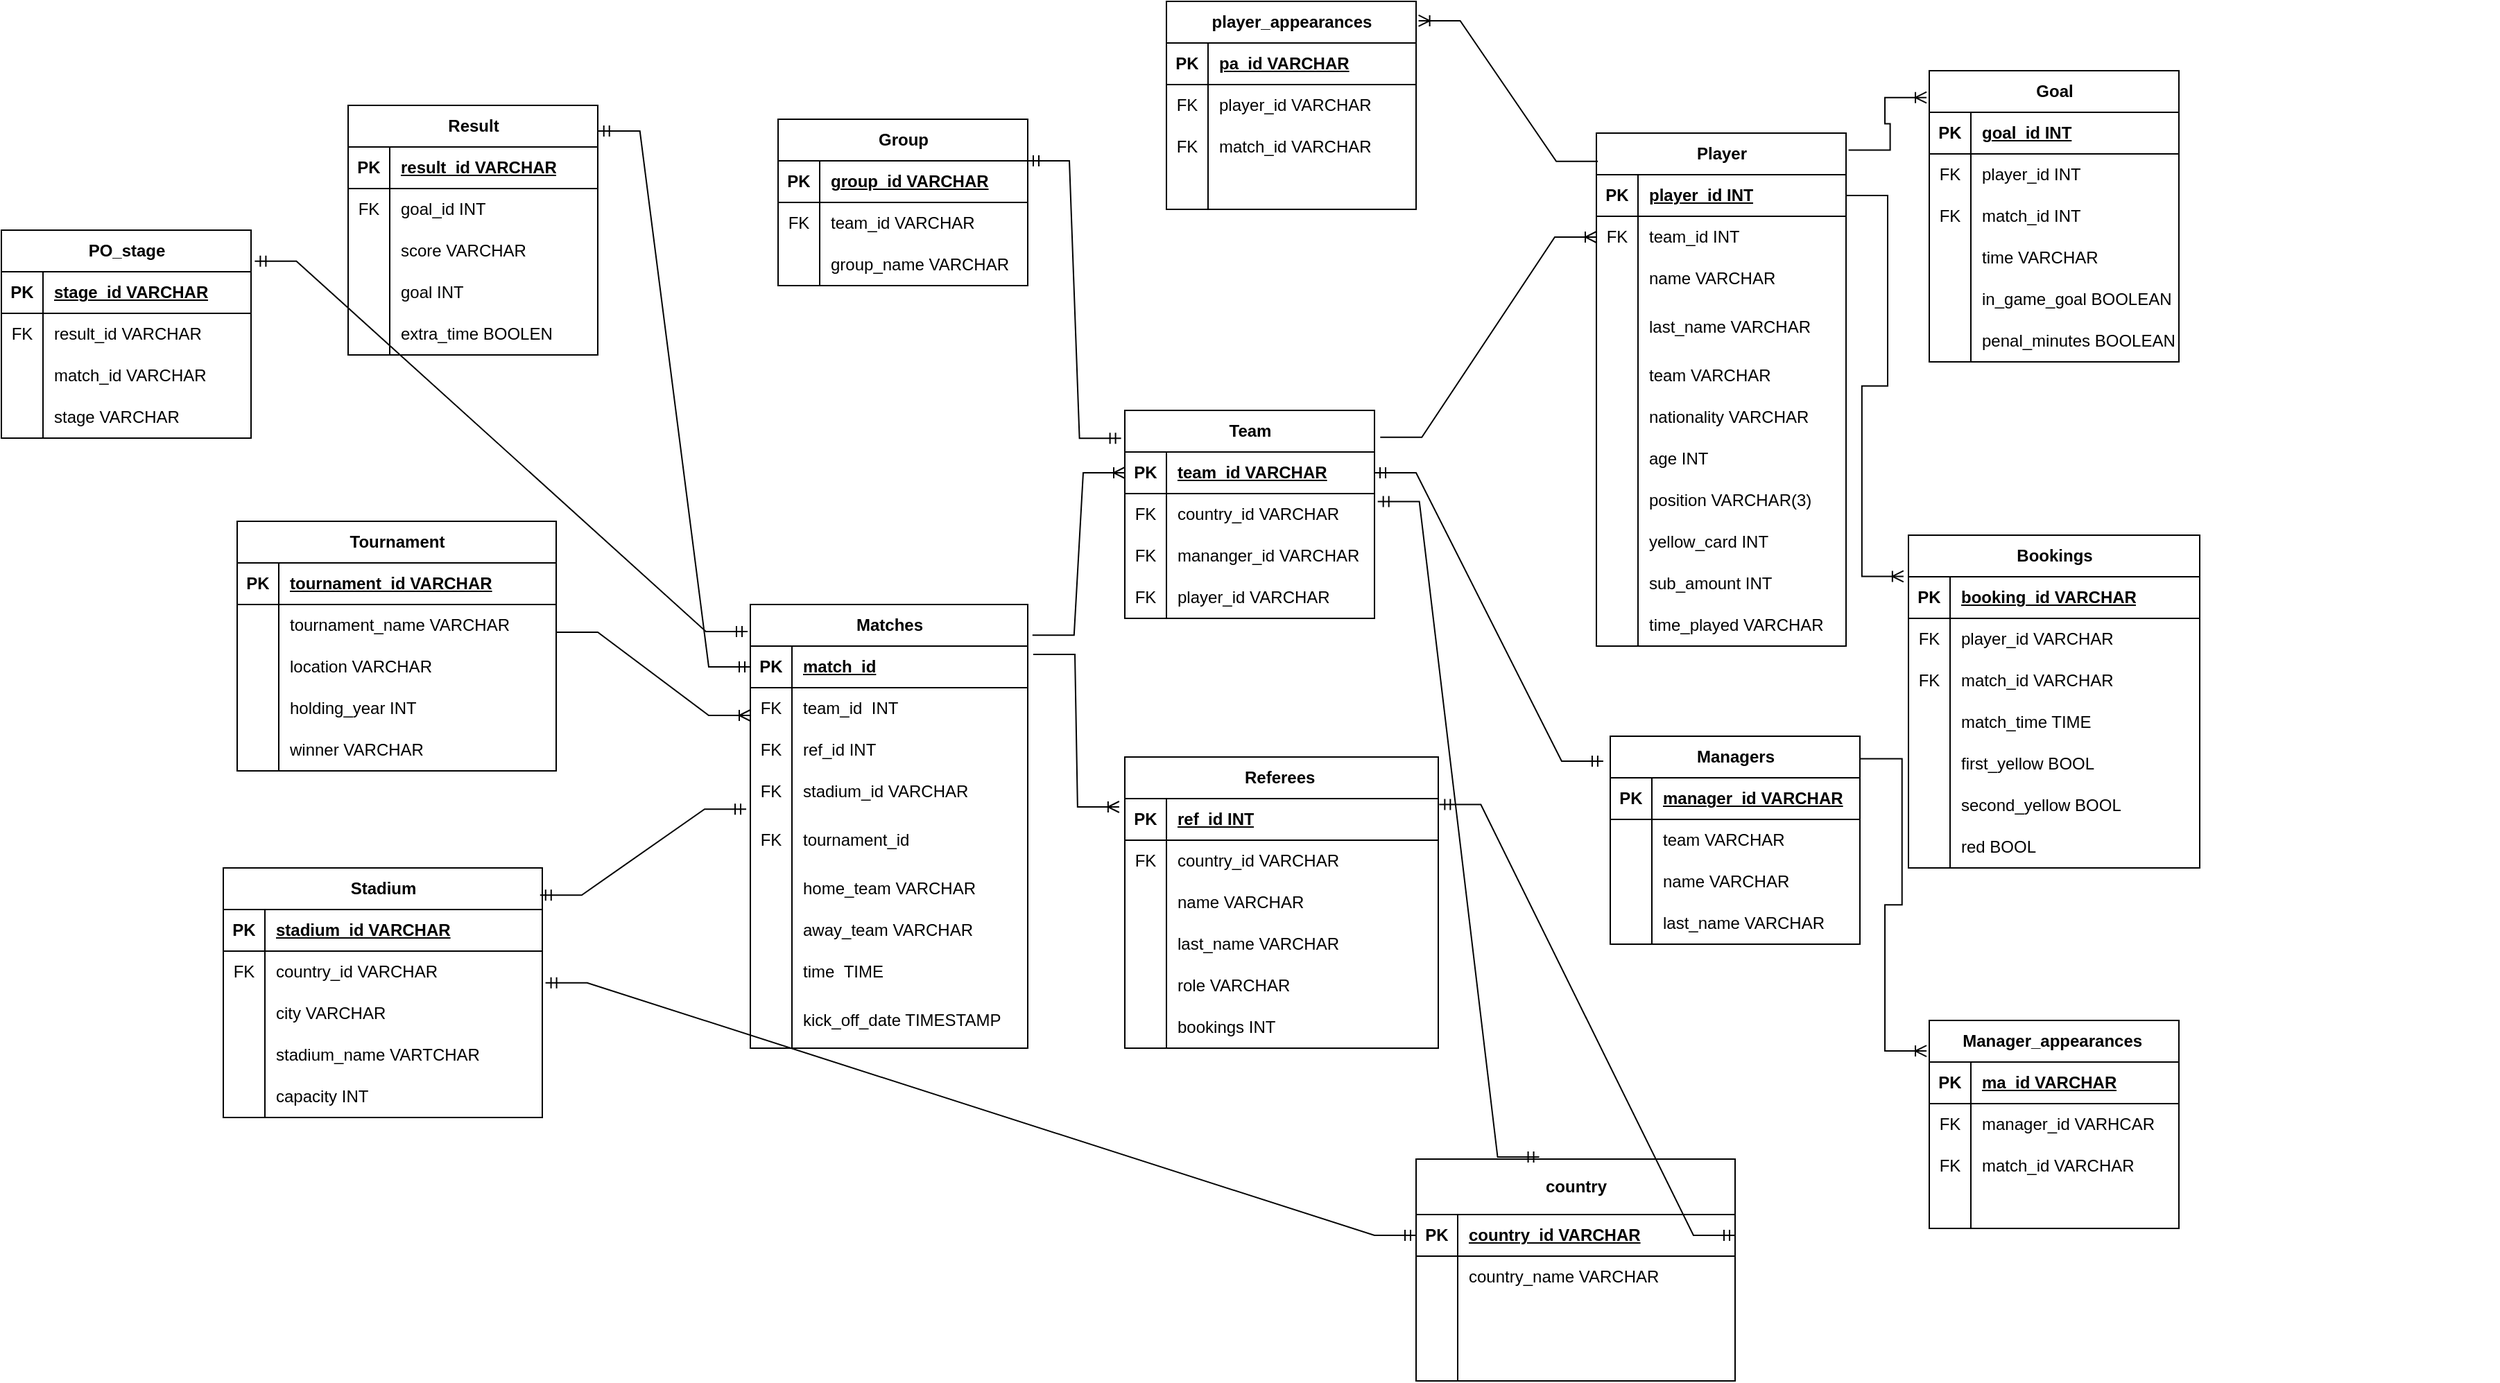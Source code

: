 <mxfile version="22.0.3" type="device">
  <diagram name="Страница — 1" id="yap0urNXLt1jHAJ4v-ZC">
    <mxGraphModel dx="3389" dy="2296" grid="1" gridSize="10" guides="1" tooltips="1" connect="1" arrows="1" fold="1" page="1" pageScale="1" pageWidth="827" pageHeight="1169" math="0" shadow="0">
      <root>
        <mxCell id="0" />
        <mxCell id="1" parent="0" />
        <mxCell id="tw71qrlP6FbY_RMwahkt-22" value="" style="shape=tableRow;horizontal=0;startSize=0;swimlaneHead=0;swimlaneBody=0;fillColor=none;collapsible=0;dropTarget=0;points=[[0,0.5],[1,0.5]];portConstraint=eastwest;top=0;left=0;right=0;bottom=0;" parent="1" vertex="1">
          <mxGeometry x="-120" y="-255" width="180" height="30" as="geometry" />
        </mxCell>
        <mxCell id="tw71qrlP6FbY_RMwahkt-23" value="" style="shape=partialRectangle;connectable=0;fillColor=none;top=0;left=0;bottom=0;right=0;editable=1;overflow=hidden;whiteSpace=wrap;html=1;" parent="tw71qrlP6FbY_RMwahkt-22" vertex="1">
          <mxGeometry width="30" height="30" as="geometry">
            <mxRectangle width="30" height="30" as="alternateBounds" />
          </mxGeometry>
        </mxCell>
        <mxCell id="tw71qrlP6FbY_RMwahkt-26" value="" style="shape=tableRow;horizontal=0;startSize=0;swimlaneHead=0;swimlaneBody=0;fillColor=none;collapsible=0;dropTarget=0;points=[[0,0.5],[1,0.5]];portConstraint=eastwest;top=0;left=0;right=0;bottom=0;" parent="1" vertex="1">
          <mxGeometry x="-120" y="-225" width="180" height="30" as="geometry" />
        </mxCell>
        <mxCell id="tw71qrlP6FbY_RMwahkt-27" value="" style="shape=partialRectangle;connectable=0;fillColor=none;top=0;left=0;bottom=0;right=0;editable=1;overflow=hidden;whiteSpace=wrap;html=1;" parent="tw71qrlP6FbY_RMwahkt-26" vertex="1">
          <mxGeometry width="30" height="30" as="geometry">
            <mxRectangle width="30" height="30" as="alternateBounds" />
          </mxGeometry>
        </mxCell>
        <mxCell id="tw71qrlP6FbY_RMwahkt-9" value="Player" style="shape=table;startSize=30;container=1;collapsible=1;childLayout=tableLayout;fixedRows=1;rowLines=0;fontStyle=1;align=center;resizeLast=1;html=1;" parent="1" vertex="1">
          <mxGeometry x="-450" y="-1055" width="180" height="370" as="geometry">
            <mxRectangle x="180" y="110" width="80" height="30" as="alternateBounds" />
          </mxGeometry>
        </mxCell>
        <mxCell id="tw71qrlP6FbY_RMwahkt-10" value="" style="shape=tableRow;horizontal=0;startSize=0;swimlaneHead=0;swimlaneBody=0;fillColor=none;collapsible=0;dropTarget=0;points=[[0,0.5],[1,0.5]];portConstraint=eastwest;top=0;left=0;right=0;bottom=1;" parent="tw71qrlP6FbY_RMwahkt-9" vertex="1">
          <mxGeometry y="30" width="180" height="30" as="geometry" />
        </mxCell>
        <mxCell id="tw71qrlP6FbY_RMwahkt-11" value="PK" style="shape=partialRectangle;connectable=0;fillColor=none;top=0;left=0;bottom=0;right=0;fontStyle=1;overflow=hidden;whiteSpace=wrap;html=1;" parent="tw71qrlP6FbY_RMwahkt-10" vertex="1">
          <mxGeometry width="30" height="30" as="geometry">
            <mxRectangle width="30" height="30" as="alternateBounds" />
          </mxGeometry>
        </mxCell>
        <mxCell id="tw71qrlP6FbY_RMwahkt-12" value="player_id INT" style="shape=partialRectangle;connectable=0;fillColor=none;top=0;left=0;bottom=0;right=0;align=left;spacingLeft=6;fontStyle=5;overflow=hidden;whiteSpace=wrap;html=1;" parent="tw71qrlP6FbY_RMwahkt-10" vertex="1">
          <mxGeometry x="30" width="150" height="30" as="geometry">
            <mxRectangle width="150" height="30" as="alternateBounds" />
          </mxGeometry>
        </mxCell>
        <mxCell id="tcac0phm8MSZBtcfQUqd-29" style="shape=tableRow;horizontal=0;startSize=0;swimlaneHead=0;swimlaneBody=0;fillColor=none;collapsible=0;dropTarget=0;points=[[0,0.5],[1,0.5]];portConstraint=eastwest;top=0;left=0;right=0;bottom=0;" parent="tw71qrlP6FbY_RMwahkt-9" vertex="1">
          <mxGeometry y="60" width="180" height="30" as="geometry" />
        </mxCell>
        <mxCell id="tcac0phm8MSZBtcfQUqd-30" value="FK" style="shape=partialRectangle;connectable=0;fillColor=none;top=0;left=0;bottom=0;right=0;editable=1;overflow=hidden;whiteSpace=wrap;html=1;" parent="tcac0phm8MSZBtcfQUqd-29" vertex="1">
          <mxGeometry width="30" height="30" as="geometry">
            <mxRectangle width="30" height="30" as="alternateBounds" />
          </mxGeometry>
        </mxCell>
        <mxCell id="tcac0phm8MSZBtcfQUqd-31" value="team_id INT" style="shape=partialRectangle;connectable=0;fillColor=none;top=0;left=0;bottom=0;right=0;align=left;spacingLeft=6;overflow=hidden;whiteSpace=wrap;html=1;" parent="tcac0phm8MSZBtcfQUqd-29" vertex="1">
          <mxGeometry x="30" width="150" height="30" as="geometry">
            <mxRectangle width="150" height="30" as="alternateBounds" />
          </mxGeometry>
        </mxCell>
        <mxCell id="tw71qrlP6FbY_RMwahkt-13" value="" style="shape=tableRow;horizontal=0;startSize=0;swimlaneHead=0;swimlaneBody=0;fillColor=none;collapsible=0;dropTarget=0;points=[[0,0.5],[1,0.5]];portConstraint=eastwest;top=0;left=0;right=0;bottom=0;" parent="tw71qrlP6FbY_RMwahkt-9" vertex="1">
          <mxGeometry y="90" width="180" height="30" as="geometry" />
        </mxCell>
        <mxCell id="tw71qrlP6FbY_RMwahkt-14" value="" style="shape=partialRectangle;connectable=0;fillColor=none;top=0;left=0;bottom=0;right=0;editable=1;overflow=hidden;whiteSpace=wrap;html=1;" parent="tw71qrlP6FbY_RMwahkt-13" vertex="1">
          <mxGeometry width="30" height="30" as="geometry">
            <mxRectangle width="30" height="30" as="alternateBounds" />
          </mxGeometry>
        </mxCell>
        <mxCell id="tw71qrlP6FbY_RMwahkt-15" value="name VARCHAR" style="shape=partialRectangle;connectable=0;fillColor=none;top=0;left=0;bottom=0;right=0;align=left;spacingLeft=6;overflow=hidden;whiteSpace=wrap;html=1;" parent="tw71qrlP6FbY_RMwahkt-13" vertex="1">
          <mxGeometry x="30" width="150" height="30" as="geometry">
            <mxRectangle width="150" height="30" as="alternateBounds" />
          </mxGeometry>
        </mxCell>
        <mxCell id="tw71qrlP6FbY_RMwahkt-16" value="" style="shape=tableRow;horizontal=0;startSize=0;swimlaneHead=0;swimlaneBody=0;fillColor=none;collapsible=0;dropTarget=0;points=[[0,0.5],[1,0.5]];portConstraint=eastwest;top=0;left=0;right=0;bottom=0;" parent="tw71qrlP6FbY_RMwahkt-9" vertex="1">
          <mxGeometry y="120" width="180" height="40" as="geometry" />
        </mxCell>
        <mxCell id="tw71qrlP6FbY_RMwahkt-17" value="" style="shape=partialRectangle;connectable=0;fillColor=none;top=0;left=0;bottom=0;right=0;editable=1;overflow=hidden;whiteSpace=wrap;html=1;" parent="tw71qrlP6FbY_RMwahkt-16" vertex="1">
          <mxGeometry width="30" height="40" as="geometry">
            <mxRectangle width="30" height="40" as="alternateBounds" />
          </mxGeometry>
        </mxCell>
        <mxCell id="tw71qrlP6FbY_RMwahkt-18" value="last_name VARCHAR" style="shape=partialRectangle;connectable=0;fillColor=none;top=0;left=0;bottom=0;right=0;align=left;spacingLeft=6;overflow=hidden;whiteSpace=wrap;html=1;" parent="tw71qrlP6FbY_RMwahkt-16" vertex="1">
          <mxGeometry x="30" width="150" height="40" as="geometry">
            <mxRectangle width="150" height="40" as="alternateBounds" />
          </mxGeometry>
        </mxCell>
        <mxCell id="tw71qrlP6FbY_RMwahkt-19" value="" style="shape=tableRow;horizontal=0;startSize=0;swimlaneHead=0;swimlaneBody=0;fillColor=none;collapsible=0;dropTarget=0;points=[[0,0.5],[1,0.5]];portConstraint=eastwest;top=0;left=0;right=0;bottom=0;" parent="tw71qrlP6FbY_RMwahkt-9" vertex="1">
          <mxGeometry y="160" width="180" height="30" as="geometry" />
        </mxCell>
        <mxCell id="tw71qrlP6FbY_RMwahkt-20" value="" style="shape=partialRectangle;connectable=0;fillColor=none;top=0;left=0;bottom=0;right=0;editable=1;overflow=hidden;whiteSpace=wrap;html=1;" parent="tw71qrlP6FbY_RMwahkt-19" vertex="1">
          <mxGeometry width="30" height="30" as="geometry">
            <mxRectangle width="30" height="30" as="alternateBounds" />
          </mxGeometry>
        </mxCell>
        <mxCell id="tw71qrlP6FbY_RMwahkt-21" value="team VARCHAR" style="shape=partialRectangle;connectable=0;fillColor=none;top=0;left=0;bottom=0;right=0;align=left;spacingLeft=6;overflow=hidden;whiteSpace=wrap;html=1;" parent="tw71qrlP6FbY_RMwahkt-19" vertex="1">
          <mxGeometry x="30" width="150" height="30" as="geometry">
            <mxRectangle width="150" height="30" as="alternateBounds" />
          </mxGeometry>
        </mxCell>
        <mxCell id="tw71qrlP6FbY_RMwahkt-51" style="shape=tableRow;horizontal=0;startSize=0;swimlaneHead=0;swimlaneBody=0;fillColor=none;collapsible=0;dropTarget=0;points=[[0,0.5],[1,0.5]];portConstraint=eastwest;top=0;left=0;right=0;bottom=0;" parent="tw71qrlP6FbY_RMwahkt-9" vertex="1">
          <mxGeometry y="190" width="180" height="30" as="geometry" />
        </mxCell>
        <mxCell id="tw71qrlP6FbY_RMwahkt-52" style="shape=partialRectangle;connectable=0;fillColor=none;top=0;left=0;bottom=0;right=0;editable=1;overflow=hidden;whiteSpace=wrap;html=1;" parent="tw71qrlP6FbY_RMwahkt-51" vertex="1">
          <mxGeometry width="30" height="30" as="geometry">
            <mxRectangle width="30" height="30" as="alternateBounds" />
          </mxGeometry>
        </mxCell>
        <mxCell id="tw71qrlP6FbY_RMwahkt-53" value="nationality VARCHAR" style="shape=partialRectangle;connectable=0;fillColor=none;top=0;left=0;bottom=0;right=0;align=left;spacingLeft=6;overflow=hidden;whiteSpace=wrap;html=1;" parent="tw71qrlP6FbY_RMwahkt-51" vertex="1">
          <mxGeometry x="30" width="150" height="30" as="geometry">
            <mxRectangle width="150" height="30" as="alternateBounds" />
          </mxGeometry>
        </mxCell>
        <mxCell id="tw71qrlP6FbY_RMwahkt-54" style="shape=tableRow;horizontal=0;startSize=0;swimlaneHead=0;swimlaneBody=0;fillColor=none;collapsible=0;dropTarget=0;points=[[0,0.5],[1,0.5]];portConstraint=eastwest;top=0;left=0;right=0;bottom=0;" parent="tw71qrlP6FbY_RMwahkt-9" vertex="1">
          <mxGeometry y="220" width="180" height="30" as="geometry" />
        </mxCell>
        <mxCell id="tw71qrlP6FbY_RMwahkt-55" style="shape=partialRectangle;connectable=0;fillColor=none;top=0;left=0;bottom=0;right=0;editable=1;overflow=hidden;whiteSpace=wrap;html=1;" parent="tw71qrlP6FbY_RMwahkt-54" vertex="1">
          <mxGeometry width="30" height="30" as="geometry">
            <mxRectangle width="30" height="30" as="alternateBounds" />
          </mxGeometry>
        </mxCell>
        <mxCell id="tw71qrlP6FbY_RMwahkt-56" value="age INT" style="shape=partialRectangle;connectable=0;fillColor=none;top=0;left=0;bottom=0;right=0;align=left;spacingLeft=6;overflow=hidden;whiteSpace=wrap;html=1;" parent="tw71qrlP6FbY_RMwahkt-54" vertex="1">
          <mxGeometry x="30" width="150" height="30" as="geometry">
            <mxRectangle width="150" height="30" as="alternateBounds" />
          </mxGeometry>
        </mxCell>
        <mxCell id="tw71qrlP6FbY_RMwahkt-57" style="shape=tableRow;horizontal=0;startSize=0;swimlaneHead=0;swimlaneBody=0;fillColor=none;collapsible=0;dropTarget=0;points=[[0,0.5],[1,0.5]];portConstraint=eastwest;top=0;left=0;right=0;bottom=0;" parent="tw71qrlP6FbY_RMwahkt-9" vertex="1">
          <mxGeometry y="250" width="180" height="30" as="geometry" />
        </mxCell>
        <mxCell id="tw71qrlP6FbY_RMwahkt-58" style="shape=partialRectangle;connectable=0;fillColor=none;top=0;left=0;bottom=0;right=0;editable=1;overflow=hidden;whiteSpace=wrap;html=1;" parent="tw71qrlP6FbY_RMwahkt-57" vertex="1">
          <mxGeometry width="30" height="30" as="geometry">
            <mxRectangle width="30" height="30" as="alternateBounds" />
          </mxGeometry>
        </mxCell>
        <mxCell id="tw71qrlP6FbY_RMwahkt-59" value="position VARCHAR(3)" style="shape=partialRectangle;connectable=0;fillColor=none;top=0;left=0;bottom=0;right=0;align=left;spacingLeft=6;overflow=hidden;whiteSpace=wrap;html=1;" parent="tw71qrlP6FbY_RMwahkt-57" vertex="1">
          <mxGeometry x="30" width="150" height="30" as="geometry">
            <mxRectangle width="150" height="30" as="alternateBounds" />
          </mxGeometry>
        </mxCell>
        <mxCell id="640r0QTQVI8oO9oYqSy1-55" style="shape=tableRow;horizontal=0;startSize=0;swimlaneHead=0;swimlaneBody=0;fillColor=none;collapsible=0;dropTarget=0;points=[[0,0.5],[1,0.5]];portConstraint=eastwest;top=0;left=0;right=0;bottom=0;" parent="tw71qrlP6FbY_RMwahkt-9" vertex="1">
          <mxGeometry y="280" width="180" height="30" as="geometry" />
        </mxCell>
        <mxCell id="640r0QTQVI8oO9oYqSy1-56" style="shape=partialRectangle;connectable=0;fillColor=none;top=0;left=0;bottom=0;right=0;editable=1;overflow=hidden;whiteSpace=wrap;html=1;" parent="640r0QTQVI8oO9oYqSy1-55" vertex="1">
          <mxGeometry width="30" height="30" as="geometry">
            <mxRectangle width="30" height="30" as="alternateBounds" />
          </mxGeometry>
        </mxCell>
        <mxCell id="640r0QTQVI8oO9oYqSy1-57" value="yellow_card INT" style="shape=partialRectangle;connectable=0;fillColor=none;top=0;left=0;bottom=0;right=0;align=left;spacingLeft=6;overflow=hidden;whiteSpace=wrap;html=1;" parent="640r0QTQVI8oO9oYqSy1-55" vertex="1">
          <mxGeometry x="30" width="150" height="30" as="geometry">
            <mxRectangle width="150" height="30" as="alternateBounds" />
          </mxGeometry>
        </mxCell>
        <mxCell id="640r0QTQVI8oO9oYqSy1-58" style="shape=tableRow;horizontal=0;startSize=0;swimlaneHead=0;swimlaneBody=0;fillColor=none;collapsible=0;dropTarget=0;points=[[0,0.5],[1,0.5]];portConstraint=eastwest;top=0;left=0;right=0;bottom=0;" parent="tw71qrlP6FbY_RMwahkt-9" vertex="1">
          <mxGeometry y="310" width="180" height="30" as="geometry" />
        </mxCell>
        <mxCell id="640r0QTQVI8oO9oYqSy1-59" style="shape=partialRectangle;connectable=0;fillColor=none;top=0;left=0;bottom=0;right=0;editable=1;overflow=hidden;whiteSpace=wrap;html=1;" parent="640r0QTQVI8oO9oYqSy1-58" vertex="1">
          <mxGeometry width="30" height="30" as="geometry">
            <mxRectangle width="30" height="30" as="alternateBounds" />
          </mxGeometry>
        </mxCell>
        <mxCell id="640r0QTQVI8oO9oYqSy1-60" value="sub_amount INT" style="shape=partialRectangle;connectable=0;fillColor=none;top=0;left=0;bottom=0;right=0;align=left;spacingLeft=6;overflow=hidden;whiteSpace=wrap;html=1;" parent="640r0QTQVI8oO9oYqSy1-58" vertex="1">
          <mxGeometry x="30" width="150" height="30" as="geometry">
            <mxRectangle width="150" height="30" as="alternateBounds" />
          </mxGeometry>
        </mxCell>
        <mxCell id="640r0QTQVI8oO9oYqSy1-61" style="shape=tableRow;horizontal=0;startSize=0;swimlaneHead=0;swimlaneBody=0;fillColor=none;collapsible=0;dropTarget=0;points=[[0,0.5],[1,0.5]];portConstraint=eastwest;top=0;left=0;right=0;bottom=0;" parent="tw71qrlP6FbY_RMwahkt-9" vertex="1">
          <mxGeometry y="340" width="180" height="30" as="geometry" />
        </mxCell>
        <mxCell id="640r0QTQVI8oO9oYqSy1-62" style="shape=partialRectangle;connectable=0;fillColor=none;top=0;left=0;bottom=0;right=0;editable=1;overflow=hidden;whiteSpace=wrap;html=1;" parent="640r0QTQVI8oO9oYqSy1-61" vertex="1">
          <mxGeometry width="30" height="30" as="geometry">
            <mxRectangle width="30" height="30" as="alternateBounds" />
          </mxGeometry>
        </mxCell>
        <mxCell id="640r0QTQVI8oO9oYqSy1-63" value="time_played VARCHAR" style="shape=partialRectangle;connectable=0;fillColor=none;top=0;left=0;bottom=0;right=0;align=left;spacingLeft=6;overflow=hidden;whiteSpace=wrap;html=1;" parent="640r0QTQVI8oO9oYqSy1-61" vertex="1">
          <mxGeometry x="30" width="150" height="30" as="geometry">
            <mxRectangle width="150" height="30" as="alternateBounds" />
          </mxGeometry>
        </mxCell>
        <mxCell id="tw71qrlP6FbY_RMwahkt-48" value="" style="shape=tableRow;horizontal=0;startSize=0;swimlaneHead=0;swimlaneBody=0;fillColor=none;collapsible=0;dropTarget=0;points=[[0,0.5],[1,0.5]];portConstraint=eastwest;top=0;left=0;right=0;bottom=0;" parent="1" vertex="1">
          <mxGeometry x="20" y="-195" width="180" height="40" as="geometry" />
        </mxCell>
        <mxCell id="tw71qrlP6FbY_RMwahkt-49" value="" style="shape=partialRectangle;connectable=0;fillColor=none;top=0;left=0;bottom=0;right=0;editable=1;overflow=hidden;whiteSpace=wrap;html=1;" parent="tw71qrlP6FbY_RMwahkt-48" vertex="1">
          <mxGeometry width="30" height="40" as="geometry">
            <mxRectangle width="30" height="40" as="alternateBounds" />
          </mxGeometry>
        </mxCell>
        <mxCell id="tcac0phm8MSZBtcfQUqd-1" value="Referees&amp;nbsp;" style="shape=table;startSize=30;container=1;collapsible=1;childLayout=tableLayout;fixedRows=1;rowLines=0;fontStyle=1;align=center;resizeLast=1;html=1;" parent="1" vertex="1">
          <mxGeometry x="-790" y="-605" width="226" height="210" as="geometry" />
        </mxCell>
        <mxCell id="tcac0phm8MSZBtcfQUqd-2" value="" style="shape=tableRow;horizontal=0;startSize=0;swimlaneHead=0;swimlaneBody=0;fillColor=none;collapsible=0;dropTarget=0;points=[[0,0.5],[1,0.5]];portConstraint=eastwest;top=0;left=0;right=0;bottom=1;" parent="tcac0phm8MSZBtcfQUqd-1" vertex="1">
          <mxGeometry y="30" width="226" height="30" as="geometry" />
        </mxCell>
        <mxCell id="tcac0phm8MSZBtcfQUqd-3" value="PK" style="shape=partialRectangle;connectable=0;fillColor=none;top=0;left=0;bottom=0;right=0;fontStyle=1;overflow=hidden;whiteSpace=wrap;html=1;" parent="tcac0phm8MSZBtcfQUqd-2" vertex="1">
          <mxGeometry width="30" height="30" as="geometry">
            <mxRectangle width="30" height="30" as="alternateBounds" />
          </mxGeometry>
        </mxCell>
        <mxCell id="tcac0phm8MSZBtcfQUqd-4" value="ref_id INT" style="shape=partialRectangle;connectable=0;fillColor=none;top=0;left=0;bottom=0;right=0;align=left;spacingLeft=6;fontStyle=5;overflow=hidden;whiteSpace=wrap;html=1;resizeHeight=1;rowspan=1;" parent="tcac0phm8MSZBtcfQUqd-2" vertex="1">
          <mxGeometry x="30" width="196" height="30" as="geometry">
            <mxRectangle width="196" height="30" as="alternateBounds" />
          </mxGeometry>
        </mxCell>
        <mxCell id="tcac0phm8MSZBtcfQUqd-8" value="" style="shape=tableRow;horizontal=0;startSize=0;swimlaneHead=0;swimlaneBody=0;fillColor=none;collapsible=0;dropTarget=0;points=[[0,0.5],[1,0.5]];portConstraint=eastwest;top=0;left=0;right=0;bottom=0;" parent="tcac0phm8MSZBtcfQUqd-1" vertex="1">
          <mxGeometry y="60" width="226" height="30" as="geometry" />
        </mxCell>
        <mxCell id="tcac0phm8MSZBtcfQUqd-9" value="FK" style="shape=partialRectangle;connectable=0;fillColor=none;top=0;left=0;bottom=0;right=0;editable=1;overflow=hidden;whiteSpace=wrap;html=1;" parent="tcac0phm8MSZBtcfQUqd-8" vertex="1">
          <mxGeometry width="30" height="30" as="geometry">
            <mxRectangle width="30" height="30" as="alternateBounds" />
          </mxGeometry>
        </mxCell>
        <mxCell id="tcac0phm8MSZBtcfQUqd-10" value="country_id VARCHAR" style="shape=partialRectangle;connectable=0;fillColor=none;top=0;left=0;bottom=0;right=0;align=left;spacingLeft=6;overflow=hidden;whiteSpace=wrap;html=1;" parent="tcac0phm8MSZBtcfQUqd-8" vertex="1">
          <mxGeometry x="30" width="196" height="30" as="geometry">
            <mxRectangle width="196" height="30" as="alternateBounds" />
          </mxGeometry>
        </mxCell>
        <mxCell id="tcac0phm8MSZBtcfQUqd-11" value="" style="shape=tableRow;horizontal=0;startSize=0;swimlaneHead=0;swimlaneBody=0;fillColor=none;collapsible=0;dropTarget=0;points=[[0,0.5],[1,0.5]];portConstraint=eastwest;top=0;left=0;right=0;bottom=0;" parent="tcac0phm8MSZBtcfQUqd-1" vertex="1">
          <mxGeometry y="90" width="226" height="30" as="geometry" />
        </mxCell>
        <mxCell id="tcac0phm8MSZBtcfQUqd-12" value="" style="shape=partialRectangle;connectable=0;fillColor=none;top=0;left=0;bottom=0;right=0;editable=1;overflow=hidden;whiteSpace=wrap;html=1;" parent="tcac0phm8MSZBtcfQUqd-11" vertex="1">
          <mxGeometry width="30" height="30" as="geometry">
            <mxRectangle width="30" height="30" as="alternateBounds" />
          </mxGeometry>
        </mxCell>
        <mxCell id="tcac0phm8MSZBtcfQUqd-13" value="name VARCHAR" style="shape=partialRectangle;connectable=0;fillColor=none;top=0;left=0;bottom=0;right=0;align=left;spacingLeft=6;overflow=hidden;whiteSpace=wrap;html=1;" parent="tcac0phm8MSZBtcfQUqd-11" vertex="1">
          <mxGeometry x="30" width="196" height="30" as="geometry">
            <mxRectangle width="196" height="30" as="alternateBounds" />
          </mxGeometry>
        </mxCell>
        <mxCell id="tcac0phm8MSZBtcfQUqd-20" style="shape=tableRow;horizontal=0;startSize=0;swimlaneHead=0;swimlaneBody=0;fillColor=none;collapsible=0;dropTarget=0;points=[[0,0.5],[1,0.5]];portConstraint=eastwest;top=0;left=0;right=0;bottom=0;" parent="tcac0phm8MSZBtcfQUqd-1" vertex="1">
          <mxGeometry y="120" width="226" height="30" as="geometry" />
        </mxCell>
        <mxCell id="tcac0phm8MSZBtcfQUqd-21" style="shape=partialRectangle;connectable=0;fillColor=none;top=0;left=0;bottom=0;right=0;editable=1;overflow=hidden;whiteSpace=wrap;html=1;" parent="tcac0phm8MSZBtcfQUqd-20" vertex="1">
          <mxGeometry width="30" height="30" as="geometry">
            <mxRectangle width="30" height="30" as="alternateBounds" />
          </mxGeometry>
        </mxCell>
        <mxCell id="tcac0phm8MSZBtcfQUqd-22" value="last_name VARCHAR" style="shape=partialRectangle;connectable=0;fillColor=none;top=0;left=0;bottom=0;right=0;align=left;spacingLeft=6;overflow=hidden;whiteSpace=wrap;html=1;" parent="tcac0phm8MSZBtcfQUqd-20" vertex="1">
          <mxGeometry x="30" width="196" height="30" as="geometry">
            <mxRectangle width="196" height="30" as="alternateBounds" />
          </mxGeometry>
        </mxCell>
        <mxCell id="tcac0phm8MSZBtcfQUqd-23" style="shape=tableRow;horizontal=0;startSize=0;swimlaneHead=0;swimlaneBody=0;fillColor=none;collapsible=0;dropTarget=0;points=[[0,0.5],[1,0.5]];portConstraint=eastwest;top=0;left=0;right=0;bottom=0;" parent="tcac0phm8MSZBtcfQUqd-1" vertex="1">
          <mxGeometry y="150" width="226" height="30" as="geometry" />
        </mxCell>
        <mxCell id="tcac0phm8MSZBtcfQUqd-24" style="shape=partialRectangle;connectable=0;fillColor=none;top=0;left=0;bottom=0;right=0;editable=1;overflow=hidden;whiteSpace=wrap;html=1;" parent="tcac0phm8MSZBtcfQUqd-23" vertex="1">
          <mxGeometry width="30" height="30" as="geometry">
            <mxRectangle width="30" height="30" as="alternateBounds" />
          </mxGeometry>
        </mxCell>
        <mxCell id="tcac0phm8MSZBtcfQUqd-25" value="role VARCHAR" style="shape=partialRectangle;connectable=0;fillColor=none;top=0;left=0;bottom=0;right=0;align=left;spacingLeft=6;overflow=hidden;whiteSpace=wrap;html=1;" parent="tcac0phm8MSZBtcfQUqd-23" vertex="1">
          <mxGeometry x="30" width="196" height="30" as="geometry">
            <mxRectangle width="196" height="30" as="alternateBounds" />
          </mxGeometry>
        </mxCell>
        <mxCell id="tcac0phm8MSZBtcfQUqd-26" style="shape=tableRow;horizontal=0;startSize=0;swimlaneHead=0;swimlaneBody=0;fillColor=none;collapsible=0;dropTarget=0;points=[[0,0.5],[1,0.5]];portConstraint=eastwest;top=0;left=0;right=0;bottom=0;" parent="tcac0phm8MSZBtcfQUqd-1" vertex="1">
          <mxGeometry y="180" width="226" height="30" as="geometry" />
        </mxCell>
        <mxCell id="tcac0phm8MSZBtcfQUqd-27" style="shape=partialRectangle;connectable=0;fillColor=none;top=0;left=0;bottom=0;right=0;editable=1;overflow=hidden;whiteSpace=wrap;html=1;" parent="tcac0phm8MSZBtcfQUqd-26" vertex="1">
          <mxGeometry width="30" height="30" as="geometry">
            <mxRectangle width="30" height="30" as="alternateBounds" />
          </mxGeometry>
        </mxCell>
        <mxCell id="tcac0phm8MSZBtcfQUqd-28" value="bookings INT" style="shape=partialRectangle;connectable=0;fillColor=none;top=0;left=0;bottom=0;right=0;align=left;spacingLeft=6;overflow=hidden;whiteSpace=wrap;html=1;" parent="tcac0phm8MSZBtcfQUqd-26" vertex="1">
          <mxGeometry x="30" width="196" height="30" as="geometry">
            <mxRectangle width="196" height="30" as="alternateBounds" />
          </mxGeometry>
        </mxCell>
        <mxCell id="tcac0phm8MSZBtcfQUqd-32" value="Managers" style="shape=table;startSize=30;container=1;collapsible=1;childLayout=tableLayout;fixedRows=1;rowLines=0;fontStyle=1;align=center;resizeLast=1;html=1;" parent="1" vertex="1">
          <mxGeometry x="-440" y="-620" width="180" height="150" as="geometry" />
        </mxCell>
        <mxCell id="tcac0phm8MSZBtcfQUqd-33" value="" style="shape=tableRow;horizontal=0;startSize=0;swimlaneHead=0;swimlaneBody=0;fillColor=none;collapsible=0;dropTarget=0;points=[[0,0.5],[1,0.5]];portConstraint=eastwest;top=0;left=0;right=0;bottom=1;" parent="tcac0phm8MSZBtcfQUqd-32" vertex="1">
          <mxGeometry y="30" width="180" height="30" as="geometry" />
        </mxCell>
        <mxCell id="tcac0phm8MSZBtcfQUqd-34" value="PK" style="shape=partialRectangle;connectable=0;fillColor=none;top=0;left=0;bottom=0;right=0;fontStyle=1;overflow=hidden;whiteSpace=wrap;html=1;" parent="tcac0phm8MSZBtcfQUqd-33" vertex="1">
          <mxGeometry width="30" height="30" as="geometry">
            <mxRectangle width="30" height="30" as="alternateBounds" />
          </mxGeometry>
        </mxCell>
        <mxCell id="tcac0phm8MSZBtcfQUqd-35" value="manager_id VARCHAR" style="shape=partialRectangle;connectable=0;fillColor=none;top=0;left=0;bottom=0;right=0;align=left;spacingLeft=6;fontStyle=5;overflow=hidden;whiteSpace=wrap;html=1;" parent="tcac0phm8MSZBtcfQUqd-33" vertex="1">
          <mxGeometry x="30" width="150" height="30" as="geometry">
            <mxRectangle width="150" height="30" as="alternateBounds" />
          </mxGeometry>
        </mxCell>
        <mxCell id="tcac0phm8MSZBtcfQUqd-39" value="" style="shape=tableRow;horizontal=0;startSize=0;swimlaneHead=0;swimlaneBody=0;fillColor=none;collapsible=0;dropTarget=0;points=[[0,0.5],[1,0.5]];portConstraint=eastwest;top=0;left=0;right=0;bottom=0;" parent="tcac0phm8MSZBtcfQUqd-32" vertex="1">
          <mxGeometry y="60" width="180" height="30" as="geometry" />
        </mxCell>
        <mxCell id="tcac0phm8MSZBtcfQUqd-40" value="" style="shape=partialRectangle;connectable=0;fillColor=none;top=0;left=0;bottom=0;right=0;editable=1;overflow=hidden;whiteSpace=wrap;html=1;" parent="tcac0phm8MSZBtcfQUqd-39" vertex="1">
          <mxGeometry width="30" height="30" as="geometry">
            <mxRectangle width="30" height="30" as="alternateBounds" />
          </mxGeometry>
        </mxCell>
        <mxCell id="tcac0phm8MSZBtcfQUqd-41" value="team VARCHAR" style="shape=partialRectangle;connectable=0;fillColor=none;top=0;left=0;bottom=0;right=0;align=left;spacingLeft=6;overflow=hidden;whiteSpace=wrap;html=1;" parent="tcac0phm8MSZBtcfQUqd-39" vertex="1">
          <mxGeometry x="30" width="150" height="30" as="geometry">
            <mxRectangle width="150" height="30" as="alternateBounds" />
          </mxGeometry>
        </mxCell>
        <mxCell id="tcac0phm8MSZBtcfQUqd-42" value="" style="shape=tableRow;horizontal=0;startSize=0;swimlaneHead=0;swimlaneBody=0;fillColor=none;collapsible=0;dropTarget=0;points=[[0,0.5],[1,0.5]];portConstraint=eastwest;top=0;left=0;right=0;bottom=0;" parent="tcac0phm8MSZBtcfQUqd-32" vertex="1">
          <mxGeometry y="90" width="180" height="30" as="geometry" />
        </mxCell>
        <mxCell id="tcac0phm8MSZBtcfQUqd-43" value="" style="shape=partialRectangle;connectable=0;fillColor=none;top=0;left=0;bottom=0;right=0;editable=1;overflow=hidden;whiteSpace=wrap;html=1;" parent="tcac0phm8MSZBtcfQUqd-42" vertex="1">
          <mxGeometry width="30" height="30" as="geometry">
            <mxRectangle width="30" height="30" as="alternateBounds" />
          </mxGeometry>
        </mxCell>
        <mxCell id="tcac0phm8MSZBtcfQUqd-44" value="name VARCHAR" style="shape=partialRectangle;connectable=0;fillColor=none;top=0;left=0;bottom=0;right=0;align=left;spacingLeft=6;overflow=hidden;whiteSpace=wrap;html=1;" parent="tcac0phm8MSZBtcfQUqd-42" vertex="1">
          <mxGeometry x="30" width="150" height="30" as="geometry">
            <mxRectangle width="150" height="30" as="alternateBounds" />
          </mxGeometry>
        </mxCell>
        <mxCell id="tcac0phm8MSZBtcfQUqd-45" style="shape=tableRow;horizontal=0;startSize=0;swimlaneHead=0;swimlaneBody=0;fillColor=none;collapsible=0;dropTarget=0;points=[[0,0.5],[1,0.5]];portConstraint=eastwest;top=0;left=0;right=0;bottom=0;" parent="tcac0phm8MSZBtcfQUqd-32" vertex="1">
          <mxGeometry y="120" width="180" height="30" as="geometry" />
        </mxCell>
        <mxCell id="tcac0phm8MSZBtcfQUqd-46" style="shape=partialRectangle;connectable=0;fillColor=none;top=0;left=0;bottom=0;right=0;editable=1;overflow=hidden;whiteSpace=wrap;html=1;" parent="tcac0phm8MSZBtcfQUqd-45" vertex="1">
          <mxGeometry width="30" height="30" as="geometry">
            <mxRectangle width="30" height="30" as="alternateBounds" />
          </mxGeometry>
        </mxCell>
        <mxCell id="tcac0phm8MSZBtcfQUqd-47" value="last_name VARCHAR" style="shape=partialRectangle;connectable=0;fillColor=none;top=0;left=0;bottom=0;right=0;align=left;spacingLeft=6;overflow=hidden;whiteSpace=wrap;html=1;" parent="tcac0phm8MSZBtcfQUqd-45" vertex="1">
          <mxGeometry x="30" width="150" height="30" as="geometry">
            <mxRectangle width="150" height="30" as="alternateBounds" />
          </mxGeometry>
        </mxCell>
        <mxCell id="oHDS5UA7MFHZ1PO_pb4k-5" value="Team" style="shape=table;startSize=30;container=1;collapsible=1;childLayout=tableLayout;fixedRows=1;rowLines=0;fontStyle=1;align=center;resizeLast=1;html=1;" parent="1" vertex="1">
          <mxGeometry x="-790" y="-855" width="180" height="150" as="geometry" />
        </mxCell>
        <mxCell id="oHDS5UA7MFHZ1PO_pb4k-6" value="" style="shape=tableRow;horizontal=0;startSize=0;swimlaneHead=0;swimlaneBody=0;fillColor=none;collapsible=0;dropTarget=0;points=[[0,0.5],[1,0.5]];portConstraint=eastwest;top=0;left=0;right=0;bottom=1;" parent="oHDS5UA7MFHZ1PO_pb4k-5" vertex="1">
          <mxGeometry y="30" width="180" height="30" as="geometry" />
        </mxCell>
        <mxCell id="oHDS5UA7MFHZ1PO_pb4k-7" value="PK" style="shape=partialRectangle;connectable=0;fillColor=none;top=0;left=0;bottom=0;right=0;fontStyle=1;overflow=hidden;whiteSpace=wrap;html=1;" parent="oHDS5UA7MFHZ1PO_pb4k-6" vertex="1">
          <mxGeometry width="30" height="30" as="geometry">
            <mxRectangle width="30" height="30" as="alternateBounds" />
          </mxGeometry>
        </mxCell>
        <mxCell id="oHDS5UA7MFHZ1PO_pb4k-8" value="team_id VARCHAR" style="shape=partialRectangle;connectable=0;fillColor=none;top=0;left=0;bottom=0;right=0;align=left;spacingLeft=6;fontStyle=5;overflow=hidden;whiteSpace=wrap;html=1;" parent="oHDS5UA7MFHZ1PO_pb4k-6" vertex="1">
          <mxGeometry x="30" width="150" height="30" as="geometry">
            <mxRectangle width="150" height="30" as="alternateBounds" />
          </mxGeometry>
        </mxCell>
        <mxCell id="oHDS5UA7MFHZ1PO_pb4k-9" value="" style="shape=tableRow;horizontal=0;startSize=0;swimlaneHead=0;swimlaneBody=0;fillColor=none;collapsible=0;dropTarget=0;points=[[0,0.5],[1,0.5]];portConstraint=eastwest;top=0;left=0;right=0;bottom=0;" parent="oHDS5UA7MFHZ1PO_pb4k-5" vertex="1">
          <mxGeometry y="60" width="180" height="30" as="geometry" />
        </mxCell>
        <mxCell id="oHDS5UA7MFHZ1PO_pb4k-10" value="FK" style="shape=partialRectangle;connectable=0;fillColor=none;top=0;left=0;bottom=0;right=0;editable=1;overflow=hidden;whiteSpace=wrap;html=1;" parent="oHDS5UA7MFHZ1PO_pb4k-9" vertex="1">
          <mxGeometry width="30" height="30" as="geometry">
            <mxRectangle width="30" height="30" as="alternateBounds" />
          </mxGeometry>
        </mxCell>
        <mxCell id="oHDS5UA7MFHZ1PO_pb4k-11" value="country_id VARCHAR" style="shape=partialRectangle;connectable=0;fillColor=none;top=0;left=0;bottom=0;right=0;align=left;spacingLeft=6;overflow=hidden;whiteSpace=wrap;html=1;" parent="oHDS5UA7MFHZ1PO_pb4k-9" vertex="1">
          <mxGeometry x="30" width="150" height="30" as="geometry">
            <mxRectangle width="150" height="30" as="alternateBounds" />
          </mxGeometry>
        </mxCell>
        <mxCell id="oHDS5UA7MFHZ1PO_pb4k-12" value="" style="shape=tableRow;horizontal=0;startSize=0;swimlaneHead=0;swimlaneBody=0;fillColor=none;collapsible=0;dropTarget=0;points=[[0,0.5],[1,0.5]];portConstraint=eastwest;top=0;left=0;right=0;bottom=0;" parent="oHDS5UA7MFHZ1PO_pb4k-5" vertex="1">
          <mxGeometry y="90" width="180" height="30" as="geometry" />
        </mxCell>
        <mxCell id="oHDS5UA7MFHZ1PO_pb4k-13" value="FK" style="shape=partialRectangle;connectable=0;fillColor=none;top=0;left=0;bottom=0;right=0;editable=1;overflow=hidden;whiteSpace=wrap;html=1;" parent="oHDS5UA7MFHZ1PO_pb4k-12" vertex="1">
          <mxGeometry width="30" height="30" as="geometry">
            <mxRectangle width="30" height="30" as="alternateBounds" />
          </mxGeometry>
        </mxCell>
        <mxCell id="oHDS5UA7MFHZ1PO_pb4k-14" value="mananger_id VARCHAR" style="shape=partialRectangle;connectable=0;fillColor=none;top=0;left=0;bottom=0;right=0;align=left;spacingLeft=6;overflow=hidden;whiteSpace=wrap;html=1;" parent="oHDS5UA7MFHZ1PO_pb4k-12" vertex="1">
          <mxGeometry x="30" width="150" height="30" as="geometry">
            <mxRectangle width="150" height="30" as="alternateBounds" />
          </mxGeometry>
        </mxCell>
        <mxCell id="oHDS5UA7MFHZ1PO_pb4k-15" value="" style="shape=tableRow;horizontal=0;startSize=0;swimlaneHead=0;swimlaneBody=0;fillColor=none;collapsible=0;dropTarget=0;points=[[0,0.5],[1,0.5]];portConstraint=eastwest;top=0;left=0;right=0;bottom=0;" parent="oHDS5UA7MFHZ1PO_pb4k-5" vertex="1">
          <mxGeometry y="120" width="180" height="30" as="geometry" />
        </mxCell>
        <mxCell id="oHDS5UA7MFHZ1PO_pb4k-16" value="FK" style="shape=partialRectangle;connectable=0;fillColor=none;top=0;left=0;bottom=0;right=0;editable=1;overflow=hidden;whiteSpace=wrap;html=1;" parent="oHDS5UA7MFHZ1PO_pb4k-15" vertex="1">
          <mxGeometry width="30" height="30" as="geometry">
            <mxRectangle width="30" height="30" as="alternateBounds" />
          </mxGeometry>
        </mxCell>
        <mxCell id="oHDS5UA7MFHZ1PO_pb4k-17" value="player_id VARCHAR" style="shape=partialRectangle;connectable=0;fillColor=none;top=0;left=0;bottom=0;right=0;align=left;spacingLeft=6;overflow=hidden;whiteSpace=wrap;html=1;" parent="oHDS5UA7MFHZ1PO_pb4k-15" vertex="1">
          <mxGeometry x="30" width="150" height="30" as="geometry">
            <mxRectangle width="150" height="30" as="alternateBounds" />
          </mxGeometry>
        </mxCell>
        <mxCell id="oHDS5UA7MFHZ1PO_pb4k-18" value="Group" style="shape=table;startSize=30;container=1;collapsible=1;childLayout=tableLayout;fixedRows=1;rowLines=0;fontStyle=1;align=center;resizeLast=1;html=1;" parent="1" vertex="1">
          <mxGeometry x="-1040" y="-1065" width="180" height="120" as="geometry" />
        </mxCell>
        <mxCell id="oHDS5UA7MFHZ1PO_pb4k-19" value="" style="shape=tableRow;horizontal=0;startSize=0;swimlaneHead=0;swimlaneBody=0;fillColor=none;collapsible=0;dropTarget=0;points=[[0,0.5],[1,0.5]];portConstraint=eastwest;top=0;left=0;right=0;bottom=1;" parent="oHDS5UA7MFHZ1PO_pb4k-18" vertex="1">
          <mxGeometry y="30" width="180" height="30" as="geometry" />
        </mxCell>
        <mxCell id="oHDS5UA7MFHZ1PO_pb4k-20" value="PK" style="shape=partialRectangle;connectable=0;fillColor=none;top=0;left=0;bottom=0;right=0;fontStyle=1;overflow=hidden;whiteSpace=wrap;html=1;" parent="oHDS5UA7MFHZ1PO_pb4k-19" vertex="1">
          <mxGeometry width="30" height="30" as="geometry">
            <mxRectangle width="30" height="30" as="alternateBounds" />
          </mxGeometry>
        </mxCell>
        <mxCell id="oHDS5UA7MFHZ1PO_pb4k-21" value="group_id VARCHAR" style="shape=partialRectangle;connectable=0;fillColor=none;top=0;left=0;bottom=0;right=0;align=left;spacingLeft=6;fontStyle=5;overflow=hidden;whiteSpace=wrap;html=1;" parent="oHDS5UA7MFHZ1PO_pb4k-19" vertex="1">
          <mxGeometry x="30" width="150" height="30" as="geometry">
            <mxRectangle width="150" height="30" as="alternateBounds" />
          </mxGeometry>
        </mxCell>
        <mxCell id="oHDS5UA7MFHZ1PO_pb4k-22" value="" style="shape=tableRow;horizontal=0;startSize=0;swimlaneHead=0;swimlaneBody=0;fillColor=none;collapsible=0;dropTarget=0;points=[[0,0.5],[1,0.5]];portConstraint=eastwest;top=0;left=0;right=0;bottom=0;" parent="oHDS5UA7MFHZ1PO_pb4k-18" vertex="1">
          <mxGeometry y="60" width="180" height="30" as="geometry" />
        </mxCell>
        <mxCell id="oHDS5UA7MFHZ1PO_pb4k-23" value="FK" style="shape=partialRectangle;connectable=0;fillColor=none;top=0;left=0;bottom=0;right=0;editable=1;overflow=hidden;whiteSpace=wrap;html=1;" parent="oHDS5UA7MFHZ1PO_pb4k-22" vertex="1">
          <mxGeometry width="30" height="30" as="geometry">
            <mxRectangle width="30" height="30" as="alternateBounds" />
          </mxGeometry>
        </mxCell>
        <mxCell id="oHDS5UA7MFHZ1PO_pb4k-24" value="team_id VARCHAR" style="shape=partialRectangle;connectable=0;fillColor=none;top=0;left=0;bottom=0;right=0;align=left;spacingLeft=6;overflow=hidden;whiteSpace=wrap;html=1;" parent="oHDS5UA7MFHZ1PO_pb4k-22" vertex="1">
          <mxGeometry x="30" width="150" height="30" as="geometry">
            <mxRectangle width="150" height="30" as="alternateBounds" />
          </mxGeometry>
        </mxCell>
        <mxCell id="oHDS5UA7MFHZ1PO_pb4k-25" value="" style="shape=tableRow;horizontal=0;startSize=0;swimlaneHead=0;swimlaneBody=0;fillColor=none;collapsible=0;dropTarget=0;points=[[0,0.5],[1,0.5]];portConstraint=eastwest;top=0;left=0;right=0;bottom=0;" parent="oHDS5UA7MFHZ1PO_pb4k-18" vertex="1">
          <mxGeometry y="90" width="180" height="30" as="geometry" />
        </mxCell>
        <mxCell id="oHDS5UA7MFHZ1PO_pb4k-26" value="" style="shape=partialRectangle;connectable=0;fillColor=none;top=0;left=0;bottom=0;right=0;editable=1;overflow=hidden;whiteSpace=wrap;html=1;" parent="oHDS5UA7MFHZ1PO_pb4k-25" vertex="1">
          <mxGeometry width="30" height="30" as="geometry">
            <mxRectangle width="30" height="30" as="alternateBounds" />
          </mxGeometry>
        </mxCell>
        <mxCell id="oHDS5UA7MFHZ1PO_pb4k-27" value="group_name VARCHAR" style="shape=partialRectangle;connectable=0;fillColor=none;top=0;left=0;bottom=0;right=0;align=left;spacingLeft=6;overflow=hidden;whiteSpace=wrap;html=1;" parent="oHDS5UA7MFHZ1PO_pb4k-25" vertex="1">
          <mxGeometry x="30" width="150" height="30" as="geometry">
            <mxRectangle width="150" height="30" as="alternateBounds" />
          </mxGeometry>
        </mxCell>
        <mxCell id="640r0QTQVI8oO9oYqSy1-1" value="PO_stage" style="shape=table;startSize=30;container=1;collapsible=1;childLayout=tableLayout;fixedRows=1;rowLines=0;fontStyle=1;align=center;resizeLast=1;html=1;" parent="1" vertex="1">
          <mxGeometry x="-1600" y="-985" width="180" height="150" as="geometry" />
        </mxCell>
        <mxCell id="640r0QTQVI8oO9oYqSy1-2" value="" style="shape=tableRow;horizontal=0;startSize=0;swimlaneHead=0;swimlaneBody=0;fillColor=none;collapsible=0;dropTarget=0;points=[[0,0.5],[1,0.5]];portConstraint=eastwest;top=0;left=0;right=0;bottom=1;" parent="640r0QTQVI8oO9oYqSy1-1" vertex="1">
          <mxGeometry y="30" width="180" height="30" as="geometry" />
        </mxCell>
        <mxCell id="640r0QTQVI8oO9oYqSy1-3" value="PK" style="shape=partialRectangle;connectable=0;fillColor=none;top=0;left=0;bottom=0;right=0;fontStyle=1;overflow=hidden;whiteSpace=wrap;html=1;" parent="640r0QTQVI8oO9oYqSy1-2" vertex="1">
          <mxGeometry width="30" height="30" as="geometry">
            <mxRectangle width="30" height="30" as="alternateBounds" />
          </mxGeometry>
        </mxCell>
        <mxCell id="640r0QTQVI8oO9oYqSy1-4" value="stage_id VARCHAR" style="shape=partialRectangle;connectable=0;fillColor=none;top=0;left=0;bottom=0;right=0;align=left;spacingLeft=6;fontStyle=5;overflow=hidden;whiteSpace=wrap;html=1;" parent="640r0QTQVI8oO9oYqSy1-2" vertex="1">
          <mxGeometry x="30" width="150" height="30" as="geometry">
            <mxRectangle width="150" height="30" as="alternateBounds" />
          </mxGeometry>
        </mxCell>
        <mxCell id="640r0QTQVI8oO9oYqSy1-8" value="" style="shape=tableRow;horizontal=0;startSize=0;swimlaneHead=0;swimlaneBody=0;fillColor=none;collapsible=0;dropTarget=0;points=[[0,0.5],[1,0.5]];portConstraint=eastwest;top=0;left=0;right=0;bottom=0;" parent="640r0QTQVI8oO9oYqSy1-1" vertex="1">
          <mxGeometry y="60" width="180" height="30" as="geometry" />
        </mxCell>
        <mxCell id="640r0QTQVI8oO9oYqSy1-9" value="FK" style="shape=partialRectangle;connectable=0;fillColor=none;top=0;left=0;bottom=0;right=0;editable=1;overflow=hidden;whiteSpace=wrap;html=1;" parent="640r0QTQVI8oO9oYqSy1-8" vertex="1">
          <mxGeometry width="30" height="30" as="geometry">
            <mxRectangle width="30" height="30" as="alternateBounds" />
          </mxGeometry>
        </mxCell>
        <mxCell id="640r0QTQVI8oO9oYqSy1-10" value="result_id VARCHAR" style="shape=partialRectangle;connectable=0;fillColor=none;top=0;left=0;bottom=0;right=0;align=left;spacingLeft=6;overflow=hidden;whiteSpace=wrap;html=1;" parent="640r0QTQVI8oO9oYqSy1-8" vertex="1">
          <mxGeometry x="30" width="150" height="30" as="geometry">
            <mxRectangle width="150" height="30" as="alternateBounds" />
          </mxGeometry>
        </mxCell>
        <mxCell id="640r0QTQVI8oO9oYqSy1-5" value="" style="shape=tableRow;horizontal=0;startSize=0;swimlaneHead=0;swimlaneBody=0;fillColor=none;collapsible=0;dropTarget=0;points=[[0,0.5],[1,0.5]];portConstraint=eastwest;top=0;left=0;right=0;bottom=0;" parent="640r0QTQVI8oO9oYqSy1-1" vertex="1">
          <mxGeometry y="90" width="180" height="30" as="geometry" />
        </mxCell>
        <mxCell id="640r0QTQVI8oO9oYqSy1-6" value="" style="shape=partialRectangle;connectable=0;fillColor=none;top=0;left=0;bottom=0;right=0;editable=1;overflow=hidden;whiteSpace=wrap;html=1;" parent="640r0QTQVI8oO9oYqSy1-5" vertex="1">
          <mxGeometry width="30" height="30" as="geometry">
            <mxRectangle width="30" height="30" as="alternateBounds" />
          </mxGeometry>
        </mxCell>
        <mxCell id="640r0QTQVI8oO9oYqSy1-7" value="match_id VARCHAR" style="shape=partialRectangle;connectable=0;fillColor=none;top=0;left=0;bottom=0;right=0;align=left;spacingLeft=6;overflow=hidden;whiteSpace=wrap;html=1;" parent="640r0QTQVI8oO9oYqSy1-5" vertex="1">
          <mxGeometry x="30" width="150" height="30" as="geometry">
            <mxRectangle width="150" height="30" as="alternateBounds" />
          </mxGeometry>
        </mxCell>
        <mxCell id="640r0QTQVI8oO9oYqSy1-11" value="" style="shape=tableRow;horizontal=0;startSize=0;swimlaneHead=0;swimlaneBody=0;fillColor=none;collapsible=0;dropTarget=0;points=[[0,0.5],[1,0.5]];portConstraint=eastwest;top=0;left=0;right=0;bottom=0;" parent="640r0QTQVI8oO9oYqSy1-1" vertex="1">
          <mxGeometry y="120" width="180" height="30" as="geometry" />
        </mxCell>
        <mxCell id="640r0QTQVI8oO9oYqSy1-12" value="" style="shape=partialRectangle;connectable=0;fillColor=none;top=0;left=0;bottom=0;right=0;editable=1;overflow=hidden;whiteSpace=wrap;html=1;" parent="640r0QTQVI8oO9oYqSy1-11" vertex="1">
          <mxGeometry width="30" height="30" as="geometry">
            <mxRectangle width="30" height="30" as="alternateBounds" />
          </mxGeometry>
        </mxCell>
        <mxCell id="640r0QTQVI8oO9oYqSy1-13" value="stage VARCHAR" style="shape=partialRectangle;connectable=0;fillColor=none;top=0;left=0;bottom=0;right=0;align=left;spacingLeft=6;overflow=hidden;whiteSpace=wrap;html=1;" parent="640r0QTQVI8oO9oYqSy1-11" vertex="1">
          <mxGeometry x="30" width="150" height="30" as="geometry">
            <mxRectangle width="150" height="30" as="alternateBounds" />
          </mxGeometry>
        </mxCell>
        <mxCell id="640r0QTQVI8oO9oYqSy1-17" value="Result" style="shape=table;startSize=30;container=1;collapsible=1;childLayout=tableLayout;fixedRows=1;rowLines=0;fontStyle=1;align=center;resizeLast=1;html=1;" parent="1" vertex="1">
          <mxGeometry x="-1350" y="-1075" width="180" height="180" as="geometry" />
        </mxCell>
        <mxCell id="640r0QTQVI8oO9oYqSy1-18" value="" style="shape=tableRow;horizontal=0;startSize=0;swimlaneHead=0;swimlaneBody=0;fillColor=none;collapsible=0;dropTarget=0;points=[[0,0.5],[1,0.5]];portConstraint=eastwest;top=0;left=0;right=0;bottom=1;" parent="640r0QTQVI8oO9oYqSy1-17" vertex="1">
          <mxGeometry y="30" width="180" height="30" as="geometry" />
        </mxCell>
        <mxCell id="640r0QTQVI8oO9oYqSy1-19" value="PK" style="shape=partialRectangle;connectable=0;fillColor=none;top=0;left=0;bottom=0;right=0;fontStyle=1;overflow=hidden;whiteSpace=wrap;html=1;" parent="640r0QTQVI8oO9oYqSy1-18" vertex="1">
          <mxGeometry width="30" height="30" as="geometry">
            <mxRectangle width="30" height="30" as="alternateBounds" />
          </mxGeometry>
        </mxCell>
        <mxCell id="640r0QTQVI8oO9oYqSy1-20" value="result_id VARCHAR" style="shape=partialRectangle;connectable=0;fillColor=none;top=0;left=0;bottom=0;right=0;align=left;spacingLeft=6;fontStyle=5;overflow=hidden;whiteSpace=wrap;html=1;" parent="640r0QTQVI8oO9oYqSy1-18" vertex="1">
          <mxGeometry x="30" width="150" height="30" as="geometry">
            <mxRectangle width="150" height="30" as="alternateBounds" />
          </mxGeometry>
        </mxCell>
        <mxCell id="640r0QTQVI8oO9oYqSy1-27" value="" style="shape=tableRow;horizontal=0;startSize=0;swimlaneHead=0;swimlaneBody=0;fillColor=none;collapsible=0;dropTarget=0;points=[[0,0.5],[1,0.5]];portConstraint=eastwest;top=0;left=0;right=0;bottom=0;" parent="640r0QTQVI8oO9oYqSy1-17" vertex="1">
          <mxGeometry y="60" width="180" height="30" as="geometry" />
        </mxCell>
        <mxCell id="640r0QTQVI8oO9oYqSy1-28" value="FK" style="shape=partialRectangle;connectable=0;fillColor=none;top=0;left=0;bottom=0;right=0;editable=1;overflow=hidden;whiteSpace=wrap;html=1;" parent="640r0QTQVI8oO9oYqSy1-27" vertex="1">
          <mxGeometry width="30" height="30" as="geometry">
            <mxRectangle width="30" height="30" as="alternateBounds" />
          </mxGeometry>
        </mxCell>
        <mxCell id="640r0QTQVI8oO9oYqSy1-29" value="goal_id INT" style="shape=partialRectangle;connectable=0;fillColor=none;top=0;left=0;bottom=0;right=0;align=left;spacingLeft=6;overflow=hidden;whiteSpace=wrap;html=1;" parent="640r0QTQVI8oO9oYqSy1-27" vertex="1">
          <mxGeometry x="30" width="150" height="30" as="geometry">
            <mxRectangle width="150" height="30" as="alternateBounds" />
          </mxGeometry>
        </mxCell>
        <mxCell id="640r0QTQVI8oO9oYqSy1-21" value="" style="shape=tableRow;horizontal=0;startSize=0;swimlaneHead=0;swimlaneBody=0;fillColor=none;collapsible=0;dropTarget=0;points=[[0,0.5],[1,0.5]];portConstraint=eastwest;top=0;left=0;right=0;bottom=0;" parent="640r0QTQVI8oO9oYqSy1-17" vertex="1">
          <mxGeometry y="90" width="180" height="30" as="geometry" />
        </mxCell>
        <mxCell id="640r0QTQVI8oO9oYqSy1-22" value="" style="shape=partialRectangle;connectable=0;fillColor=none;top=0;left=0;bottom=0;right=0;editable=1;overflow=hidden;whiteSpace=wrap;html=1;" parent="640r0QTQVI8oO9oYqSy1-21" vertex="1">
          <mxGeometry width="30" height="30" as="geometry">
            <mxRectangle width="30" height="30" as="alternateBounds" />
          </mxGeometry>
        </mxCell>
        <mxCell id="640r0QTQVI8oO9oYqSy1-23" value="score VARCHAR" style="shape=partialRectangle;connectable=0;fillColor=none;top=0;left=0;bottom=0;right=0;align=left;spacingLeft=6;overflow=hidden;whiteSpace=wrap;html=1;" parent="640r0QTQVI8oO9oYqSy1-21" vertex="1">
          <mxGeometry x="30" width="150" height="30" as="geometry">
            <mxRectangle width="150" height="30" as="alternateBounds" />
          </mxGeometry>
        </mxCell>
        <mxCell id="640r0QTQVI8oO9oYqSy1-24" value="" style="shape=tableRow;horizontal=0;startSize=0;swimlaneHead=0;swimlaneBody=0;fillColor=none;collapsible=0;dropTarget=0;points=[[0,0.5],[1,0.5]];portConstraint=eastwest;top=0;left=0;right=0;bottom=0;" parent="640r0QTQVI8oO9oYqSy1-17" vertex="1">
          <mxGeometry y="120" width="180" height="30" as="geometry" />
        </mxCell>
        <mxCell id="640r0QTQVI8oO9oYqSy1-25" value="" style="shape=partialRectangle;connectable=0;fillColor=none;top=0;left=0;bottom=0;right=0;editable=1;overflow=hidden;whiteSpace=wrap;html=1;" parent="640r0QTQVI8oO9oYqSy1-24" vertex="1">
          <mxGeometry width="30" height="30" as="geometry">
            <mxRectangle width="30" height="30" as="alternateBounds" />
          </mxGeometry>
        </mxCell>
        <mxCell id="640r0QTQVI8oO9oYqSy1-26" value="goal INT" style="shape=partialRectangle;connectable=0;fillColor=none;top=0;left=0;bottom=0;right=0;align=left;spacingLeft=6;overflow=hidden;whiteSpace=wrap;html=1;" parent="640r0QTQVI8oO9oYqSy1-24" vertex="1">
          <mxGeometry x="30" width="150" height="30" as="geometry">
            <mxRectangle width="150" height="30" as="alternateBounds" />
          </mxGeometry>
        </mxCell>
        <mxCell id="640r0QTQVI8oO9oYqSy1-52" style="shape=tableRow;horizontal=0;startSize=0;swimlaneHead=0;swimlaneBody=0;fillColor=none;collapsible=0;dropTarget=0;points=[[0,0.5],[1,0.5]];portConstraint=eastwest;top=0;left=0;right=0;bottom=0;" parent="640r0QTQVI8oO9oYqSy1-17" vertex="1">
          <mxGeometry y="150" width="180" height="30" as="geometry" />
        </mxCell>
        <mxCell id="640r0QTQVI8oO9oYqSy1-53" style="shape=partialRectangle;connectable=0;fillColor=none;top=0;left=0;bottom=0;right=0;editable=1;overflow=hidden;whiteSpace=wrap;html=1;" parent="640r0QTQVI8oO9oYqSy1-52" vertex="1">
          <mxGeometry width="30" height="30" as="geometry">
            <mxRectangle width="30" height="30" as="alternateBounds" />
          </mxGeometry>
        </mxCell>
        <mxCell id="640r0QTQVI8oO9oYqSy1-54" value="extra_time BOOLEN" style="shape=partialRectangle;connectable=0;fillColor=none;top=0;left=0;bottom=0;right=0;align=left;spacingLeft=6;overflow=hidden;whiteSpace=wrap;html=1;" parent="640r0QTQVI8oO9oYqSy1-52" vertex="1">
          <mxGeometry x="30" width="150" height="30" as="geometry">
            <mxRectangle width="150" height="30" as="alternateBounds" />
          </mxGeometry>
        </mxCell>
        <mxCell id="640r0QTQVI8oO9oYqSy1-30" value="Goal" style="shape=table;startSize=30;container=1;collapsible=1;childLayout=tableLayout;fixedRows=1;rowLines=0;fontStyle=1;align=center;resizeLast=1;html=1;" parent="1" vertex="1">
          <mxGeometry x="-210" y="-1100" width="180" height="210" as="geometry" />
        </mxCell>
        <mxCell id="640r0QTQVI8oO9oYqSy1-31" value="" style="shape=tableRow;horizontal=0;startSize=0;swimlaneHead=0;swimlaneBody=0;fillColor=none;collapsible=0;dropTarget=0;points=[[0,0.5],[1,0.5]];portConstraint=eastwest;top=0;left=0;right=0;bottom=1;" parent="640r0QTQVI8oO9oYqSy1-30" vertex="1">
          <mxGeometry y="30" width="180" height="30" as="geometry" />
        </mxCell>
        <mxCell id="640r0QTQVI8oO9oYqSy1-32" value="PK" style="shape=partialRectangle;connectable=0;fillColor=none;top=0;left=0;bottom=0;right=0;fontStyle=1;overflow=hidden;whiteSpace=wrap;html=1;" parent="640r0QTQVI8oO9oYqSy1-31" vertex="1">
          <mxGeometry width="30" height="30" as="geometry">
            <mxRectangle width="30" height="30" as="alternateBounds" />
          </mxGeometry>
        </mxCell>
        <mxCell id="640r0QTQVI8oO9oYqSy1-33" value="goal_id INT" style="shape=partialRectangle;connectable=0;fillColor=none;top=0;left=0;bottom=0;right=0;align=left;spacingLeft=6;fontStyle=5;overflow=hidden;whiteSpace=wrap;html=1;" parent="640r0QTQVI8oO9oYqSy1-31" vertex="1">
          <mxGeometry x="30" width="150" height="30" as="geometry">
            <mxRectangle width="150" height="30" as="alternateBounds" />
          </mxGeometry>
        </mxCell>
        <mxCell id="640r0QTQVI8oO9oYqSy1-34" value="" style="shape=tableRow;horizontal=0;startSize=0;swimlaneHead=0;swimlaneBody=0;fillColor=none;collapsible=0;dropTarget=0;points=[[0,0.5],[1,0.5]];portConstraint=eastwest;top=0;left=0;right=0;bottom=0;" parent="640r0QTQVI8oO9oYqSy1-30" vertex="1">
          <mxGeometry y="60" width="180" height="30" as="geometry" />
        </mxCell>
        <mxCell id="640r0QTQVI8oO9oYqSy1-35" value="FK" style="shape=partialRectangle;connectable=0;fillColor=none;top=0;left=0;bottom=0;right=0;editable=1;overflow=hidden;whiteSpace=wrap;html=1;" parent="640r0QTQVI8oO9oYqSy1-34" vertex="1">
          <mxGeometry width="30" height="30" as="geometry">
            <mxRectangle width="30" height="30" as="alternateBounds" />
          </mxGeometry>
        </mxCell>
        <mxCell id="640r0QTQVI8oO9oYqSy1-36" value="player_id INT" style="shape=partialRectangle;connectable=0;fillColor=none;top=0;left=0;bottom=0;right=0;align=left;spacingLeft=6;overflow=hidden;whiteSpace=wrap;html=1;" parent="640r0QTQVI8oO9oYqSy1-34" vertex="1">
          <mxGeometry x="30" width="150" height="30" as="geometry">
            <mxRectangle width="150" height="30" as="alternateBounds" />
          </mxGeometry>
        </mxCell>
        <mxCell id="640r0QTQVI8oO9oYqSy1-40" value="" style="shape=tableRow;horizontal=0;startSize=0;swimlaneHead=0;swimlaneBody=0;fillColor=none;collapsible=0;dropTarget=0;points=[[0,0.5],[1,0.5]];portConstraint=eastwest;top=0;left=0;right=0;bottom=0;" parent="640r0QTQVI8oO9oYqSy1-30" vertex="1">
          <mxGeometry y="90" width="180" height="30" as="geometry" />
        </mxCell>
        <mxCell id="640r0QTQVI8oO9oYqSy1-41" value="FK" style="shape=partialRectangle;connectable=0;fillColor=none;top=0;left=0;bottom=0;right=0;editable=1;overflow=hidden;whiteSpace=wrap;html=1;" parent="640r0QTQVI8oO9oYqSy1-40" vertex="1">
          <mxGeometry width="30" height="30" as="geometry">
            <mxRectangle width="30" height="30" as="alternateBounds" />
          </mxGeometry>
        </mxCell>
        <mxCell id="640r0QTQVI8oO9oYqSy1-42" value="match_id INT" style="shape=partialRectangle;connectable=0;fillColor=none;top=0;left=0;bottom=0;right=0;align=left;spacingLeft=6;overflow=hidden;whiteSpace=wrap;html=1;" parent="640r0QTQVI8oO9oYqSy1-40" vertex="1">
          <mxGeometry x="30" width="150" height="30" as="geometry">
            <mxRectangle width="150" height="30" as="alternateBounds" />
          </mxGeometry>
        </mxCell>
        <mxCell id="640r0QTQVI8oO9oYqSy1-37" value="" style="shape=tableRow;horizontal=0;startSize=0;swimlaneHead=0;swimlaneBody=0;fillColor=none;collapsible=0;dropTarget=0;points=[[0,0.5],[1,0.5]];portConstraint=eastwest;top=0;left=0;right=0;bottom=0;" parent="640r0QTQVI8oO9oYqSy1-30" vertex="1">
          <mxGeometry y="120" width="180" height="30" as="geometry" />
        </mxCell>
        <mxCell id="640r0QTQVI8oO9oYqSy1-38" value="" style="shape=partialRectangle;connectable=0;fillColor=none;top=0;left=0;bottom=0;right=0;editable=1;overflow=hidden;whiteSpace=wrap;html=1;" parent="640r0QTQVI8oO9oYqSy1-37" vertex="1">
          <mxGeometry width="30" height="30" as="geometry">
            <mxRectangle width="30" height="30" as="alternateBounds" />
          </mxGeometry>
        </mxCell>
        <mxCell id="640r0QTQVI8oO9oYqSy1-39" value="time VARCHAR" style="shape=partialRectangle;connectable=0;fillColor=none;top=0;left=0;bottom=0;right=0;align=left;spacingLeft=6;overflow=hidden;whiteSpace=wrap;html=1;" parent="640r0QTQVI8oO9oYqSy1-37" vertex="1">
          <mxGeometry x="30" width="150" height="30" as="geometry">
            <mxRectangle width="150" height="30" as="alternateBounds" />
          </mxGeometry>
        </mxCell>
        <mxCell id="640r0QTQVI8oO9oYqSy1-43" style="shape=tableRow;horizontal=0;startSize=0;swimlaneHead=0;swimlaneBody=0;fillColor=none;collapsible=0;dropTarget=0;points=[[0,0.5],[1,0.5]];portConstraint=eastwest;top=0;left=0;right=0;bottom=0;" parent="640r0QTQVI8oO9oYqSy1-30" vertex="1">
          <mxGeometry y="150" width="180" height="30" as="geometry" />
        </mxCell>
        <mxCell id="640r0QTQVI8oO9oYqSy1-44" style="shape=partialRectangle;connectable=0;fillColor=none;top=0;left=0;bottom=0;right=0;editable=1;overflow=hidden;whiteSpace=wrap;html=1;" parent="640r0QTQVI8oO9oYqSy1-43" vertex="1">
          <mxGeometry width="30" height="30" as="geometry">
            <mxRectangle width="30" height="30" as="alternateBounds" />
          </mxGeometry>
        </mxCell>
        <mxCell id="640r0QTQVI8oO9oYqSy1-45" value="in_game_goal BOOLEAN" style="shape=partialRectangle;connectable=0;fillColor=none;top=0;left=0;bottom=0;right=0;align=left;spacingLeft=6;overflow=hidden;whiteSpace=wrap;html=1;" parent="640r0QTQVI8oO9oYqSy1-43" vertex="1">
          <mxGeometry x="30" width="150" height="30" as="geometry">
            <mxRectangle width="150" height="30" as="alternateBounds" />
          </mxGeometry>
        </mxCell>
        <mxCell id="640r0QTQVI8oO9oYqSy1-49" style="shape=tableRow;horizontal=0;startSize=0;swimlaneHead=0;swimlaneBody=0;fillColor=none;collapsible=0;dropTarget=0;points=[[0,0.5],[1,0.5]];portConstraint=eastwest;top=0;left=0;right=0;bottom=0;" parent="640r0QTQVI8oO9oYqSy1-30" vertex="1">
          <mxGeometry y="180" width="180" height="30" as="geometry" />
        </mxCell>
        <mxCell id="640r0QTQVI8oO9oYqSy1-50" style="shape=partialRectangle;connectable=0;fillColor=none;top=0;left=0;bottom=0;right=0;editable=1;overflow=hidden;whiteSpace=wrap;html=1;" parent="640r0QTQVI8oO9oYqSy1-49" vertex="1">
          <mxGeometry width="30" height="30" as="geometry">
            <mxRectangle width="30" height="30" as="alternateBounds" />
          </mxGeometry>
        </mxCell>
        <mxCell id="640r0QTQVI8oO9oYqSy1-51" value="penal_minutes BOOLEAN" style="shape=partialRectangle;connectable=0;fillColor=none;top=0;left=0;bottom=0;right=0;align=left;spacingLeft=6;overflow=hidden;whiteSpace=wrap;html=1;" parent="640r0QTQVI8oO9oYqSy1-49" vertex="1">
          <mxGeometry x="30" width="150" height="30" as="geometry">
            <mxRectangle width="150" height="30" as="alternateBounds" />
          </mxGeometry>
        </mxCell>
        <mxCell id="640r0QTQVI8oO9oYqSy1-64" value="Bookings" style="shape=table;startSize=30;container=1;collapsible=1;childLayout=tableLayout;fixedRows=1;rowLines=0;fontStyle=1;align=center;resizeLast=1;html=1;" parent="1" vertex="1">
          <mxGeometry x="-225" y="-765" width="210" height="240" as="geometry" />
        </mxCell>
        <mxCell id="640r0QTQVI8oO9oYqSy1-65" value="" style="shape=tableRow;horizontal=0;startSize=0;swimlaneHead=0;swimlaneBody=0;fillColor=none;collapsible=0;dropTarget=0;points=[[0,0.5],[1,0.5]];portConstraint=eastwest;top=0;left=0;right=0;bottom=1;" parent="640r0QTQVI8oO9oYqSy1-64" vertex="1">
          <mxGeometry y="30" width="210" height="30" as="geometry" />
        </mxCell>
        <mxCell id="640r0QTQVI8oO9oYqSy1-66" value="PK" style="shape=partialRectangle;connectable=0;fillColor=none;top=0;left=0;bottom=0;right=0;fontStyle=1;overflow=hidden;whiteSpace=wrap;html=1;" parent="640r0QTQVI8oO9oYqSy1-65" vertex="1">
          <mxGeometry width="30" height="30" as="geometry">
            <mxRectangle width="30" height="30" as="alternateBounds" />
          </mxGeometry>
        </mxCell>
        <mxCell id="640r0QTQVI8oO9oYqSy1-67" value="booking_id VARCHAR" style="shape=partialRectangle;connectable=0;fillColor=none;top=0;left=0;bottom=0;right=0;align=left;spacingLeft=6;fontStyle=5;overflow=hidden;whiteSpace=wrap;html=1;" parent="640r0QTQVI8oO9oYqSy1-65" vertex="1">
          <mxGeometry x="30" width="180" height="30" as="geometry">
            <mxRectangle width="180" height="30" as="alternateBounds" />
          </mxGeometry>
        </mxCell>
        <mxCell id="640r0QTQVI8oO9oYqSy1-71" value="" style="shape=tableRow;horizontal=0;startSize=0;swimlaneHead=0;swimlaneBody=0;fillColor=none;collapsible=0;dropTarget=0;points=[[0,0.5],[1,0.5]];portConstraint=eastwest;top=0;left=0;right=0;bottom=0;" parent="640r0QTQVI8oO9oYqSy1-64" vertex="1">
          <mxGeometry y="60" width="210" height="30" as="geometry" />
        </mxCell>
        <mxCell id="640r0QTQVI8oO9oYqSy1-72" value="FK" style="shape=partialRectangle;connectable=0;fillColor=none;top=0;left=0;bottom=0;right=0;editable=1;overflow=hidden;whiteSpace=wrap;html=1;" parent="640r0QTQVI8oO9oYqSy1-71" vertex="1">
          <mxGeometry width="30" height="30" as="geometry">
            <mxRectangle width="30" height="30" as="alternateBounds" />
          </mxGeometry>
        </mxCell>
        <mxCell id="640r0QTQVI8oO9oYqSy1-73" value="player_id VARCHAR" style="shape=partialRectangle;connectable=0;fillColor=none;top=0;left=0;bottom=0;right=0;align=left;spacingLeft=6;overflow=hidden;whiteSpace=wrap;html=1;" parent="640r0QTQVI8oO9oYqSy1-71" vertex="1">
          <mxGeometry x="30" width="180" height="30" as="geometry">
            <mxRectangle width="180" height="30" as="alternateBounds" />
          </mxGeometry>
        </mxCell>
        <mxCell id="quBaAJD24Fp4rqeRkiPr-1" style="shape=tableRow;horizontal=0;startSize=0;swimlaneHead=0;swimlaneBody=0;fillColor=none;collapsible=0;dropTarget=0;points=[[0,0.5],[1,0.5]];portConstraint=eastwest;top=0;left=0;right=0;bottom=0;" vertex="1" parent="640r0QTQVI8oO9oYqSy1-64">
          <mxGeometry y="90" width="210" height="30" as="geometry" />
        </mxCell>
        <mxCell id="quBaAJD24Fp4rqeRkiPr-2" value="FK" style="shape=partialRectangle;connectable=0;fillColor=none;top=0;left=0;bottom=0;right=0;editable=1;overflow=hidden;whiteSpace=wrap;html=1;" vertex="1" parent="quBaAJD24Fp4rqeRkiPr-1">
          <mxGeometry width="30" height="30" as="geometry">
            <mxRectangle width="30" height="30" as="alternateBounds" />
          </mxGeometry>
        </mxCell>
        <mxCell id="quBaAJD24Fp4rqeRkiPr-3" value="match_id VARCHAR" style="shape=partialRectangle;connectable=0;fillColor=none;top=0;left=0;bottom=0;right=0;align=left;spacingLeft=6;overflow=hidden;whiteSpace=wrap;html=1;" vertex="1" parent="quBaAJD24Fp4rqeRkiPr-1">
          <mxGeometry x="30" width="180" height="30" as="geometry">
            <mxRectangle width="180" height="30" as="alternateBounds" />
          </mxGeometry>
        </mxCell>
        <mxCell id="640r0QTQVI8oO9oYqSy1-74" value="" style="shape=tableRow;horizontal=0;startSize=0;swimlaneHead=0;swimlaneBody=0;fillColor=none;collapsible=0;dropTarget=0;points=[[0,0.5],[1,0.5]];portConstraint=eastwest;top=0;left=0;right=0;bottom=0;" parent="640r0QTQVI8oO9oYqSy1-64" vertex="1">
          <mxGeometry y="120" width="210" height="30" as="geometry" />
        </mxCell>
        <mxCell id="640r0QTQVI8oO9oYqSy1-75" value="" style="shape=partialRectangle;connectable=0;fillColor=none;top=0;left=0;bottom=0;right=0;editable=1;overflow=hidden;whiteSpace=wrap;html=1;" parent="640r0QTQVI8oO9oYqSy1-74" vertex="1">
          <mxGeometry width="30" height="30" as="geometry">
            <mxRectangle width="30" height="30" as="alternateBounds" />
          </mxGeometry>
        </mxCell>
        <mxCell id="640r0QTQVI8oO9oYqSy1-76" value="match_time TIME" style="shape=partialRectangle;connectable=0;fillColor=none;top=0;left=0;bottom=0;right=0;align=left;spacingLeft=6;overflow=hidden;whiteSpace=wrap;html=1;" parent="640r0QTQVI8oO9oYqSy1-74" vertex="1">
          <mxGeometry x="30" width="180" height="30" as="geometry">
            <mxRectangle width="180" height="30" as="alternateBounds" />
          </mxGeometry>
        </mxCell>
        <mxCell id="quBaAJD24Fp4rqeRkiPr-4" style="shape=tableRow;horizontal=0;startSize=0;swimlaneHead=0;swimlaneBody=0;fillColor=none;collapsible=0;dropTarget=0;points=[[0,0.5],[1,0.5]];portConstraint=eastwest;top=0;left=0;right=0;bottom=0;" vertex="1" parent="640r0QTQVI8oO9oYqSy1-64">
          <mxGeometry y="150" width="210" height="30" as="geometry" />
        </mxCell>
        <mxCell id="quBaAJD24Fp4rqeRkiPr-5" style="shape=partialRectangle;connectable=0;fillColor=none;top=0;left=0;bottom=0;right=0;editable=1;overflow=hidden;whiteSpace=wrap;html=1;" vertex="1" parent="quBaAJD24Fp4rqeRkiPr-4">
          <mxGeometry width="30" height="30" as="geometry">
            <mxRectangle width="30" height="30" as="alternateBounds" />
          </mxGeometry>
        </mxCell>
        <mxCell id="quBaAJD24Fp4rqeRkiPr-6" value="first_yellow BOOL" style="shape=partialRectangle;connectable=0;fillColor=none;top=0;left=0;bottom=0;right=0;align=left;spacingLeft=6;overflow=hidden;whiteSpace=wrap;html=1;" vertex="1" parent="quBaAJD24Fp4rqeRkiPr-4">
          <mxGeometry x="30" width="180" height="30" as="geometry">
            <mxRectangle width="180" height="30" as="alternateBounds" />
          </mxGeometry>
        </mxCell>
        <mxCell id="quBaAJD24Fp4rqeRkiPr-7" style="shape=tableRow;horizontal=0;startSize=0;swimlaneHead=0;swimlaneBody=0;fillColor=none;collapsible=0;dropTarget=0;points=[[0,0.5],[1,0.5]];portConstraint=eastwest;top=0;left=0;right=0;bottom=0;" vertex="1" parent="640r0QTQVI8oO9oYqSy1-64">
          <mxGeometry y="180" width="210" height="30" as="geometry" />
        </mxCell>
        <mxCell id="quBaAJD24Fp4rqeRkiPr-8" style="shape=partialRectangle;connectable=0;fillColor=none;top=0;left=0;bottom=0;right=0;editable=1;overflow=hidden;whiteSpace=wrap;html=1;" vertex="1" parent="quBaAJD24Fp4rqeRkiPr-7">
          <mxGeometry width="30" height="30" as="geometry">
            <mxRectangle width="30" height="30" as="alternateBounds" />
          </mxGeometry>
        </mxCell>
        <mxCell id="quBaAJD24Fp4rqeRkiPr-9" value="second_yellow BOOL" style="shape=partialRectangle;connectable=0;fillColor=none;top=0;left=0;bottom=0;right=0;align=left;spacingLeft=6;overflow=hidden;whiteSpace=wrap;html=1;" vertex="1" parent="quBaAJD24Fp4rqeRkiPr-7">
          <mxGeometry x="30" width="180" height="30" as="geometry">
            <mxRectangle width="180" height="30" as="alternateBounds" />
          </mxGeometry>
        </mxCell>
        <mxCell id="quBaAJD24Fp4rqeRkiPr-10" style="shape=tableRow;horizontal=0;startSize=0;swimlaneHead=0;swimlaneBody=0;fillColor=none;collapsible=0;dropTarget=0;points=[[0,0.5],[1,0.5]];portConstraint=eastwest;top=0;left=0;right=0;bottom=0;" vertex="1" parent="640r0QTQVI8oO9oYqSy1-64">
          <mxGeometry y="210" width="210" height="30" as="geometry" />
        </mxCell>
        <mxCell id="quBaAJD24Fp4rqeRkiPr-11" style="shape=partialRectangle;connectable=0;fillColor=none;top=0;left=0;bottom=0;right=0;editable=1;overflow=hidden;whiteSpace=wrap;html=1;" vertex="1" parent="quBaAJD24Fp4rqeRkiPr-10">
          <mxGeometry width="30" height="30" as="geometry">
            <mxRectangle width="30" height="30" as="alternateBounds" />
          </mxGeometry>
        </mxCell>
        <mxCell id="quBaAJD24Fp4rqeRkiPr-12" value="red BOOL" style="shape=partialRectangle;connectable=0;fillColor=none;top=0;left=0;bottom=0;right=0;align=left;spacingLeft=6;overflow=hidden;whiteSpace=wrap;html=1;" vertex="1" parent="quBaAJD24Fp4rqeRkiPr-10">
          <mxGeometry x="30" width="180" height="30" as="geometry">
            <mxRectangle width="180" height="30" as="alternateBounds" />
          </mxGeometry>
        </mxCell>
        <mxCell id="quBaAJD24Fp4rqeRkiPr-19" value="Stadium" style="shape=table;startSize=30;container=1;collapsible=1;childLayout=tableLayout;fixedRows=1;rowLines=0;fontStyle=1;align=center;resizeLast=1;html=1;" vertex="1" parent="1">
          <mxGeometry x="-1440" y="-525" width="230" height="180" as="geometry" />
        </mxCell>
        <mxCell id="quBaAJD24Fp4rqeRkiPr-20" value="" style="shape=tableRow;horizontal=0;startSize=0;swimlaneHead=0;swimlaneBody=0;fillColor=none;collapsible=0;dropTarget=0;points=[[0,0.5],[1,0.5]];portConstraint=eastwest;top=0;left=0;right=0;bottom=1;" vertex="1" parent="quBaAJD24Fp4rqeRkiPr-19">
          <mxGeometry y="30" width="230" height="30" as="geometry" />
        </mxCell>
        <mxCell id="quBaAJD24Fp4rqeRkiPr-21" value="PK" style="shape=partialRectangle;connectable=0;fillColor=none;top=0;left=0;bottom=0;right=0;fontStyle=1;overflow=hidden;whiteSpace=wrap;html=1;" vertex="1" parent="quBaAJD24Fp4rqeRkiPr-20">
          <mxGeometry width="30" height="30" as="geometry">
            <mxRectangle width="30" height="30" as="alternateBounds" />
          </mxGeometry>
        </mxCell>
        <mxCell id="quBaAJD24Fp4rqeRkiPr-22" value="stadium_id VARCHAR" style="shape=partialRectangle;connectable=0;fillColor=none;top=0;left=0;bottom=0;right=0;align=left;spacingLeft=6;fontStyle=5;overflow=hidden;whiteSpace=wrap;html=1;" vertex="1" parent="quBaAJD24Fp4rqeRkiPr-20">
          <mxGeometry x="30" width="200" height="30" as="geometry">
            <mxRectangle width="200" height="30" as="alternateBounds" />
          </mxGeometry>
        </mxCell>
        <mxCell id="quBaAJD24Fp4rqeRkiPr-51" style="shape=tableRow;horizontal=0;startSize=0;swimlaneHead=0;swimlaneBody=0;fillColor=none;collapsible=0;dropTarget=0;points=[[0,0.5],[1,0.5]];portConstraint=eastwest;top=0;left=0;right=0;bottom=0;" vertex="1" parent="quBaAJD24Fp4rqeRkiPr-19">
          <mxGeometry y="60" width="230" height="30" as="geometry" />
        </mxCell>
        <mxCell id="quBaAJD24Fp4rqeRkiPr-52" value="FK" style="shape=partialRectangle;connectable=0;fillColor=none;top=0;left=0;bottom=0;right=0;editable=1;overflow=hidden;whiteSpace=wrap;html=1;" vertex="1" parent="quBaAJD24Fp4rqeRkiPr-51">
          <mxGeometry width="30" height="30" as="geometry">
            <mxRectangle width="30" height="30" as="alternateBounds" />
          </mxGeometry>
        </mxCell>
        <mxCell id="quBaAJD24Fp4rqeRkiPr-53" value="country_id VARCHAR" style="shape=partialRectangle;connectable=0;fillColor=none;top=0;left=0;bottom=0;right=0;align=left;spacingLeft=6;overflow=hidden;whiteSpace=wrap;html=1;" vertex="1" parent="quBaAJD24Fp4rqeRkiPr-51">
          <mxGeometry x="30" width="200" height="30" as="geometry">
            <mxRectangle width="200" height="30" as="alternateBounds" />
          </mxGeometry>
        </mxCell>
        <mxCell id="quBaAJD24Fp4rqeRkiPr-23" value="" style="shape=tableRow;horizontal=0;startSize=0;swimlaneHead=0;swimlaneBody=0;fillColor=none;collapsible=0;dropTarget=0;points=[[0,0.5],[1,0.5]];portConstraint=eastwest;top=0;left=0;right=0;bottom=0;" vertex="1" parent="quBaAJD24Fp4rqeRkiPr-19">
          <mxGeometry y="90" width="230" height="30" as="geometry" />
        </mxCell>
        <mxCell id="quBaAJD24Fp4rqeRkiPr-24" value="" style="shape=partialRectangle;connectable=0;fillColor=none;top=0;left=0;bottom=0;right=0;editable=1;overflow=hidden;whiteSpace=wrap;html=1;" vertex="1" parent="quBaAJD24Fp4rqeRkiPr-23">
          <mxGeometry width="30" height="30" as="geometry">
            <mxRectangle width="30" height="30" as="alternateBounds" />
          </mxGeometry>
        </mxCell>
        <mxCell id="quBaAJD24Fp4rqeRkiPr-25" value="city VARCHAR" style="shape=partialRectangle;connectable=0;fillColor=none;top=0;left=0;bottom=0;right=0;align=left;spacingLeft=6;overflow=hidden;whiteSpace=wrap;html=1;" vertex="1" parent="quBaAJD24Fp4rqeRkiPr-23">
          <mxGeometry x="30" width="200" height="30" as="geometry">
            <mxRectangle width="200" height="30" as="alternateBounds" />
          </mxGeometry>
        </mxCell>
        <mxCell id="quBaAJD24Fp4rqeRkiPr-26" value="" style="shape=tableRow;horizontal=0;startSize=0;swimlaneHead=0;swimlaneBody=0;fillColor=none;collapsible=0;dropTarget=0;points=[[0,0.5],[1,0.5]];portConstraint=eastwest;top=0;left=0;right=0;bottom=0;" vertex="1" parent="quBaAJD24Fp4rqeRkiPr-19">
          <mxGeometry y="120" width="230" height="30" as="geometry" />
        </mxCell>
        <mxCell id="quBaAJD24Fp4rqeRkiPr-27" value="" style="shape=partialRectangle;connectable=0;fillColor=none;top=0;left=0;bottom=0;right=0;editable=1;overflow=hidden;whiteSpace=wrap;html=1;" vertex="1" parent="quBaAJD24Fp4rqeRkiPr-26">
          <mxGeometry width="30" height="30" as="geometry">
            <mxRectangle width="30" height="30" as="alternateBounds" />
          </mxGeometry>
        </mxCell>
        <mxCell id="quBaAJD24Fp4rqeRkiPr-28" value="stadium_name VARTCHAR" style="shape=partialRectangle;connectable=0;fillColor=none;top=0;left=0;bottom=0;right=0;align=left;spacingLeft=6;overflow=hidden;whiteSpace=wrap;html=1;" vertex="1" parent="quBaAJD24Fp4rqeRkiPr-26">
          <mxGeometry x="30" width="200" height="30" as="geometry">
            <mxRectangle width="200" height="30" as="alternateBounds" />
          </mxGeometry>
        </mxCell>
        <mxCell id="quBaAJD24Fp4rqeRkiPr-29" value="" style="shape=tableRow;horizontal=0;startSize=0;swimlaneHead=0;swimlaneBody=0;fillColor=none;collapsible=0;dropTarget=0;points=[[0,0.5],[1,0.5]];portConstraint=eastwest;top=0;left=0;right=0;bottom=0;" vertex="1" parent="quBaAJD24Fp4rqeRkiPr-19">
          <mxGeometry y="150" width="230" height="30" as="geometry" />
        </mxCell>
        <mxCell id="quBaAJD24Fp4rqeRkiPr-30" value="" style="shape=partialRectangle;connectable=0;fillColor=none;top=0;left=0;bottom=0;right=0;editable=1;overflow=hidden;whiteSpace=wrap;html=1;" vertex="1" parent="quBaAJD24Fp4rqeRkiPr-29">
          <mxGeometry width="30" height="30" as="geometry">
            <mxRectangle width="30" height="30" as="alternateBounds" />
          </mxGeometry>
        </mxCell>
        <mxCell id="quBaAJD24Fp4rqeRkiPr-31" value="capacity INT" style="shape=partialRectangle;connectable=0;fillColor=none;top=0;left=0;bottom=0;right=0;align=left;spacingLeft=6;overflow=hidden;whiteSpace=wrap;html=1;" vertex="1" parent="quBaAJD24Fp4rqeRkiPr-29">
          <mxGeometry x="30" width="200" height="30" as="geometry">
            <mxRectangle width="200" height="30" as="alternateBounds" />
          </mxGeometry>
        </mxCell>
        <mxCell id="quBaAJD24Fp4rqeRkiPr-35" value="Tournament" style="shape=table;startSize=30;container=1;collapsible=1;childLayout=tableLayout;fixedRows=1;rowLines=0;fontStyle=1;align=center;resizeLast=1;html=1;" vertex="1" parent="1">
          <mxGeometry x="-1430" y="-775" width="230" height="180" as="geometry" />
        </mxCell>
        <mxCell id="quBaAJD24Fp4rqeRkiPr-36" value="" style="shape=tableRow;horizontal=0;startSize=0;swimlaneHead=0;swimlaneBody=0;fillColor=none;collapsible=0;dropTarget=0;points=[[0,0.5],[1,0.5]];portConstraint=eastwest;top=0;left=0;right=0;bottom=1;" vertex="1" parent="quBaAJD24Fp4rqeRkiPr-35">
          <mxGeometry y="30" width="230" height="30" as="geometry" />
        </mxCell>
        <mxCell id="quBaAJD24Fp4rqeRkiPr-37" value="PK" style="shape=partialRectangle;connectable=0;fillColor=none;top=0;left=0;bottom=0;right=0;fontStyle=1;overflow=hidden;whiteSpace=wrap;html=1;" vertex="1" parent="quBaAJD24Fp4rqeRkiPr-36">
          <mxGeometry width="30" height="30" as="geometry">
            <mxRectangle width="30" height="30" as="alternateBounds" />
          </mxGeometry>
        </mxCell>
        <mxCell id="quBaAJD24Fp4rqeRkiPr-38" value="tournament_id VARCHAR" style="shape=partialRectangle;connectable=0;fillColor=none;top=0;left=0;bottom=0;right=0;align=left;spacingLeft=6;fontStyle=5;overflow=hidden;whiteSpace=wrap;html=1;" vertex="1" parent="quBaAJD24Fp4rqeRkiPr-36">
          <mxGeometry x="30" width="200" height="30" as="geometry">
            <mxRectangle width="200" height="30" as="alternateBounds" />
          </mxGeometry>
        </mxCell>
        <mxCell id="quBaAJD24Fp4rqeRkiPr-39" value="" style="shape=tableRow;horizontal=0;startSize=0;swimlaneHead=0;swimlaneBody=0;fillColor=none;collapsible=0;dropTarget=0;points=[[0,0.5],[1,0.5]];portConstraint=eastwest;top=0;left=0;right=0;bottom=0;" vertex="1" parent="quBaAJD24Fp4rqeRkiPr-35">
          <mxGeometry y="60" width="230" height="30" as="geometry" />
        </mxCell>
        <mxCell id="quBaAJD24Fp4rqeRkiPr-40" value="" style="shape=partialRectangle;connectable=0;fillColor=none;top=0;left=0;bottom=0;right=0;editable=1;overflow=hidden;whiteSpace=wrap;html=1;" vertex="1" parent="quBaAJD24Fp4rqeRkiPr-39">
          <mxGeometry width="30" height="30" as="geometry">
            <mxRectangle width="30" height="30" as="alternateBounds" />
          </mxGeometry>
        </mxCell>
        <mxCell id="quBaAJD24Fp4rqeRkiPr-41" value="tournament_name VARCHAR" style="shape=partialRectangle;connectable=0;fillColor=none;top=0;left=0;bottom=0;right=0;align=left;spacingLeft=6;overflow=hidden;whiteSpace=wrap;html=1;" vertex="1" parent="quBaAJD24Fp4rqeRkiPr-39">
          <mxGeometry x="30" width="200" height="30" as="geometry">
            <mxRectangle width="200" height="30" as="alternateBounds" />
          </mxGeometry>
        </mxCell>
        <mxCell id="quBaAJD24Fp4rqeRkiPr-42" value="" style="shape=tableRow;horizontal=0;startSize=0;swimlaneHead=0;swimlaneBody=0;fillColor=none;collapsible=0;dropTarget=0;points=[[0,0.5],[1,0.5]];portConstraint=eastwest;top=0;left=0;right=0;bottom=0;" vertex="1" parent="quBaAJD24Fp4rqeRkiPr-35">
          <mxGeometry y="90" width="230" height="30" as="geometry" />
        </mxCell>
        <mxCell id="quBaAJD24Fp4rqeRkiPr-43" value="" style="shape=partialRectangle;connectable=0;fillColor=none;top=0;left=0;bottom=0;right=0;editable=1;overflow=hidden;whiteSpace=wrap;html=1;" vertex="1" parent="quBaAJD24Fp4rqeRkiPr-42">
          <mxGeometry width="30" height="30" as="geometry">
            <mxRectangle width="30" height="30" as="alternateBounds" />
          </mxGeometry>
        </mxCell>
        <mxCell id="quBaAJD24Fp4rqeRkiPr-44" value="location VARCHAR" style="shape=partialRectangle;connectable=0;fillColor=none;top=0;left=0;bottom=0;right=0;align=left;spacingLeft=6;overflow=hidden;whiteSpace=wrap;html=1;" vertex="1" parent="quBaAJD24Fp4rqeRkiPr-42">
          <mxGeometry x="30" width="200" height="30" as="geometry">
            <mxRectangle width="200" height="30" as="alternateBounds" />
          </mxGeometry>
        </mxCell>
        <mxCell id="quBaAJD24Fp4rqeRkiPr-45" value="" style="shape=tableRow;horizontal=0;startSize=0;swimlaneHead=0;swimlaneBody=0;fillColor=none;collapsible=0;dropTarget=0;points=[[0,0.5],[1,0.5]];portConstraint=eastwest;top=0;left=0;right=0;bottom=0;" vertex="1" parent="quBaAJD24Fp4rqeRkiPr-35">
          <mxGeometry y="120" width="230" height="30" as="geometry" />
        </mxCell>
        <mxCell id="quBaAJD24Fp4rqeRkiPr-46" value="" style="shape=partialRectangle;connectable=0;fillColor=none;top=0;left=0;bottom=0;right=0;editable=1;overflow=hidden;whiteSpace=wrap;html=1;" vertex="1" parent="quBaAJD24Fp4rqeRkiPr-45">
          <mxGeometry width="30" height="30" as="geometry">
            <mxRectangle width="30" height="30" as="alternateBounds" />
          </mxGeometry>
        </mxCell>
        <mxCell id="quBaAJD24Fp4rqeRkiPr-47" value="holding_year INT" style="shape=partialRectangle;connectable=0;fillColor=none;top=0;left=0;bottom=0;right=0;align=left;spacingLeft=6;overflow=hidden;whiteSpace=wrap;html=1;" vertex="1" parent="quBaAJD24Fp4rqeRkiPr-45">
          <mxGeometry x="30" width="200" height="30" as="geometry">
            <mxRectangle width="200" height="30" as="alternateBounds" />
          </mxGeometry>
        </mxCell>
        <mxCell id="quBaAJD24Fp4rqeRkiPr-48" style="shape=tableRow;horizontal=0;startSize=0;swimlaneHead=0;swimlaneBody=0;fillColor=none;collapsible=0;dropTarget=0;points=[[0,0.5],[1,0.5]];portConstraint=eastwest;top=0;left=0;right=0;bottom=0;" vertex="1" parent="quBaAJD24Fp4rqeRkiPr-35">
          <mxGeometry y="150" width="230" height="30" as="geometry" />
        </mxCell>
        <mxCell id="quBaAJD24Fp4rqeRkiPr-49" style="shape=partialRectangle;connectable=0;fillColor=none;top=0;left=0;bottom=0;right=0;editable=1;overflow=hidden;whiteSpace=wrap;html=1;" vertex="1" parent="quBaAJD24Fp4rqeRkiPr-48">
          <mxGeometry width="30" height="30" as="geometry">
            <mxRectangle width="30" height="30" as="alternateBounds" />
          </mxGeometry>
        </mxCell>
        <mxCell id="quBaAJD24Fp4rqeRkiPr-50" value="winner VARCHAR" style="shape=partialRectangle;connectable=0;fillColor=none;top=0;left=0;bottom=0;right=0;align=left;spacingLeft=6;overflow=hidden;whiteSpace=wrap;html=1;" vertex="1" parent="quBaAJD24Fp4rqeRkiPr-48">
          <mxGeometry x="30" width="200" height="30" as="geometry">
            <mxRectangle width="200" height="30" as="alternateBounds" />
          </mxGeometry>
        </mxCell>
        <mxCell id="quBaAJD24Fp4rqeRkiPr-67" value="" style="edgeStyle=entityRelationEdgeStyle;fontSize=12;html=1;endArrow=ERoneToMany;rounded=0;entryX=0;entryY=0.25;entryDx=0;entryDy=0;" edge="1" parent="1" target="tw71qrlP6FbY_RMwahkt-60">
          <mxGeometry width="100" height="100" relative="1" as="geometry">
            <mxPoint x="-1200" y="-695" as="sourcePoint" />
            <mxPoint x="-1100" y="-795" as="targetPoint" />
            <Array as="points">
              <mxPoint x="-1060" y="-725" />
            </Array>
          </mxGeometry>
        </mxCell>
        <mxCell id="tw71qrlP6FbY_RMwahkt-60" value="Matches" style="shape=table;startSize=30;container=1;collapsible=1;childLayout=tableLayout;fixedRows=1;rowLines=0;fontStyle=1;align=center;resizeLast=1;html=1;" parent="1" vertex="1">
          <mxGeometry x="-1060" y="-715" width="200" height="320" as="geometry" />
        </mxCell>
        <mxCell id="tw71qrlP6FbY_RMwahkt-61" value="" style="shape=tableRow;horizontal=0;startSize=0;swimlaneHead=0;swimlaneBody=0;fillColor=none;collapsible=0;dropTarget=0;points=[[0,0.5],[1,0.5]];portConstraint=eastwest;top=0;left=0;right=0;bottom=1;" parent="tw71qrlP6FbY_RMwahkt-60" vertex="1">
          <mxGeometry y="30" width="200" height="30" as="geometry" />
        </mxCell>
        <mxCell id="tw71qrlP6FbY_RMwahkt-62" value="PK" style="shape=partialRectangle;connectable=0;fillColor=none;top=0;left=0;bottom=0;right=0;fontStyle=1;overflow=hidden;whiteSpace=wrap;html=1;" parent="tw71qrlP6FbY_RMwahkt-61" vertex="1">
          <mxGeometry width="30" height="30" as="geometry">
            <mxRectangle width="30" height="30" as="alternateBounds" />
          </mxGeometry>
        </mxCell>
        <mxCell id="tw71qrlP6FbY_RMwahkt-63" value="match_id" style="shape=partialRectangle;connectable=0;fillColor=none;top=0;left=0;bottom=0;right=0;align=left;spacingLeft=6;fontStyle=5;overflow=hidden;whiteSpace=wrap;html=1;" parent="tw71qrlP6FbY_RMwahkt-61" vertex="1">
          <mxGeometry x="30" width="170" height="30" as="geometry">
            <mxRectangle width="170" height="30" as="alternateBounds" />
          </mxGeometry>
        </mxCell>
        <mxCell id="tw71qrlP6FbY_RMwahkt-70" value="" style="shape=tableRow;horizontal=0;startSize=0;swimlaneHead=0;swimlaneBody=0;fillColor=none;collapsible=0;dropTarget=0;points=[[0,0.5],[1,0.5]];portConstraint=eastwest;top=0;left=0;right=0;bottom=0;" parent="tw71qrlP6FbY_RMwahkt-60" vertex="1">
          <mxGeometry y="60" width="200" height="30" as="geometry" />
        </mxCell>
        <mxCell id="tw71qrlP6FbY_RMwahkt-71" value="FK" style="shape=partialRectangle;connectable=0;fillColor=none;top=0;left=0;bottom=0;right=0;editable=1;overflow=hidden;whiteSpace=wrap;html=1;" parent="tw71qrlP6FbY_RMwahkt-70" vertex="1">
          <mxGeometry width="30" height="30" as="geometry">
            <mxRectangle width="30" height="30" as="alternateBounds" />
          </mxGeometry>
        </mxCell>
        <mxCell id="tw71qrlP6FbY_RMwahkt-72" value="team_id&amp;nbsp; INT&amp;nbsp;" style="shape=partialRectangle;connectable=0;fillColor=none;top=0;left=0;bottom=0;right=0;align=left;spacingLeft=6;overflow=hidden;whiteSpace=wrap;html=1;" parent="tw71qrlP6FbY_RMwahkt-70" vertex="1">
          <mxGeometry x="30" width="170" height="30" as="geometry">
            <mxRectangle width="170" height="30" as="alternateBounds" />
          </mxGeometry>
        </mxCell>
        <mxCell id="oHDS5UA7MFHZ1PO_pb4k-34" style="shape=tableRow;horizontal=0;startSize=0;swimlaneHead=0;swimlaneBody=0;fillColor=none;collapsible=0;dropTarget=0;points=[[0,0.5],[1,0.5]];portConstraint=eastwest;top=0;left=0;right=0;bottom=0;" parent="tw71qrlP6FbY_RMwahkt-60" vertex="1">
          <mxGeometry y="90" width="200" height="30" as="geometry" />
        </mxCell>
        <mxCell id="oHDS5UA7MFHZ1PO_pb4k-35" value="FK" style="shape=partialRectangle;connectable=0;fillColor=none;top=0;left=0;bottom=0;right=0;editable=1;overflow=hidden;whiteSpace=wrap;html=1;" parent="oHDS5UA7MFHZ1PO_pb4k-34" vertex="1">
          <mxGeometry width="30" height="30" as="geometry">
            <mxRectangle width="30" height="30" as="alternateBounds" />
          </mxGeometry>
        </mxCell>
        <mxCell id="oHDS5UA7MFHZ1PO_pb4k-36" value="ref_id INT&amp;nbsp;" style="shape=partialRectangle;connectable=0;fillColor=none;top=0;left=0;bottom=0;right=0;align=left;spacingLeft=6;overflow=hidden;whiteSpace=wrap;html=1;" parent="oHDS5UA7MFHZ1PO_pb4k-34" vertex="1">
          <mxGeometry x="30" width="170" height="30" as="geometry">
            <mxRectangle width="170" height="30" as="alternateBounds" />
          </mxGeometry>
        </mxCell>
        <mxCell id="quBaAJD24Fp4rqeRkiPr-32" style="shape=tableRow;horizontal=0;startSize=0;swimlaneHead=0;swimlaneBody=0;fillColor=none;collapsible=0;dropTarget=0;points=[[0,0.5],[1,0.5]];portConstraint=eastwest;top=0;left=0;right=0;bottom=0;" vertex="1" parent="tw71qrlP6FbY_RMwahkt-60">
          <mxGeometry y="120" width="200" height="30" as="geometry" />
        </mxCell>
        <mxCell id="quBaAJD24Fp4rqeRkiPr-33" value="FK" style="shape=partialRectangle;connectable=0;fillColor=none;top=0;left=0;bottom=0;right=0;editable=1;overflow=hidden;whiteSpace=wrap;html=1;" vertex="1" parent="quBaAJD24Fp4rqeRkiPr-32">
          <mxGeometry width="30" height="30" as="geometry">
            <mxRectangle width="30" height="30" as="alternateBounds" />
          </mxGeometry>
        </mxCell>
        <mxCell id="quBaAJD24Fp4rqeRkiPr-34" value="stadium_id VARCHAR" style="shape=partialRectangle;connectable=0;fillColor=none;top=0;left=0;bottom=0;right=0;align=left;spacingLeft=6;overflow=hidden;whiteSpace=wrap;html=1;" vertex="1" parent="quBaAJD24Fp4rqeRkiPr-32">
          <mxGeometry x="30" width="170" height="30" as="geometry">
            <mxRectangle width="170" height="30" as="alternateBounds" />
          </mxGeometry>
        </mxCell>
        <mxCell id="quBaAJD24Fp4rqeRkiPr-86" style="shape=tableRow;horizontal=0;startSize=0;swimlaneHead=0;swimlaneBody=0;fillColor=none;collapsible=0;dropTarget=0;points=[[0,0.5],[1,0.5]];portConstraint=eastwest;top=0;left=0;right=0;bottom=0;" vertex="1" parent="tw71qrlP6FbY_RMwahkt-60">
          <mxGeometry y="150" width="200" height="40" as="geometry" />
        </mxCell>
        <mxCell id="quBaAJD24Fp4rqeRkiPr-87" value="FK" style="shape=partialRectangle;connectable=0;fillColor=none;top=0;left=0;bottom=0;right=0;editable=1;overflow=hidden;whiteSpace=wrap;html=1;" vertex="1" parent="quBaAJD24Fp4rqeRkiPr-86">
          <mxGeometry width="30" height="40" as="geometry">
            <mxRectangle width="30" height="40" as="alternateBounds" />
          </mxGeometry>
        </mxCell>
        <mxCell id="quBaAJD24Fp4rqeRkiPr-88" value="tournament_id" style="shape=partialRectangle;connectable=0;fillColor=none;top=0;left=0;bottom=0;right=0;align=left;spacingLeft=6;overflow=hidden;whiteSpace=wrap;html=1;" vertex="1" parent="quBaAJD24Fp4rqeRkiPr-86">
          <mxGeometry x="30" width="170" height="40" as="geometry">
            <mxRectangle width="170" height="40" as="alternateBounds" />
          </mxGeometry>
        </mxCell>
        <mxCell id="quBaAJD24Fp4rqeRkiPr-13" style="shape=tableRow;horizontal=0;startSize=0;swimlaneHead=0;swimlaneBody=0;fillColor=none;collapsible=0;dropTarget=0;points=[[0,0.5],[1,0.5]];portConstraint=eastwest;top=0;left=0;right=0;bottom=0;" vertex="1" parent="tw71qrlP6FbY_RMwahkt-60">
          <mxGeometry y="190" width="200" height="30" as="geometry" />
        </mxCell>
        <mxCell id="quBaAJD24Fp4rqeRkiPr-14" style="shape=partialRectangle;connectable=0;fillColor=none;top=0;left=0;bottom=0;right=0;editable=1;overflow=hidden;whiteSpace=wrap;html=1;" vertex="1" parent="quBaAJD24Fp4rqeRkiPr-13">
          <mxGeometry width="30" height="30" as="geometry">
            <mxRectangle width="30" height="30" as="alternateBounds" />
          </mxGeometry>
        </mxCell>
        <mxCell id="quBaAJD24Fp4rqeRkiPr-15" value="home_team VARCHAR" style="shape=partialRectangle;connectable=0;fillColor=none;top=0;left=0;bottom=0;right=0;align=left;spacingLeft=6;overflow=hidden;whiteSpace=wrap;html=1;" vertex="1" parent="quBaAJD24Fp4rqeRkiPr-13">
          <mxGeometry x="30" width="170" height="30" as="geometry">
            <mxRectangle width="170" height="30" as="alternateBounds" />
          </mxGeometry>
        </mxCell>
        <mxCell id="quBaAJD24Fp4rqeRkiPr-16" style="shape=tableRow;horizontal=0;startSize=0;swimlaneHead=0;swimlaneBody=0;fillColor=none;collapsible=0;dropTarget=0;points=[[0,0.5],[1,0.5]];portConstraint=eastwest;top=0;left=0;right=0;bottom=0;" vertex="1" parent="tw71qrlP6FbY_RMwahkt-60">
          <mxGeometry y="220" width="200" height="30" as="geometry" />
        </mxCell>
        <mxCell id="quBaAJD24Fp4rqeRkiPr-17" style="shape=partialRectangle;connectable=0;fillColor=none;top=0;left=0;bottom=0;right=0;editable=1;overflow=hidden;whiteSpace=wrap;html=1;" vertex="1" parent="quBaAJD24Fp4rqeRkiPr-16">
          <mxGeometry width="30" height="30" as="geometry">
            <mxRectangle width="30" height="30" as="alternateBounds" />
          </mxGeometry>
        </mxCell>
        <mxCell id="quBaAJD24Fp4rqeRkiPr-18" value="away_team VARCHAR" style="shape=partialRectangle;connectable=0;fillColor=none;top=0;left=0;bottom=0;right=0;align=left;spacingLeft=6;overflow=hidden;whiteSpace=wrap;html=1;" vertex="1" parent="quBaAJD24Fp4rqeRkiPr-16">
          <mxGeometry x="30" width="170" height="30" as="geometry">
            <mxRectangle width="170" height="30" as="alternateBounds" />
          </mxGeometry>
        </mxCell>
        <mxCell id="tw71qrlP6FbY_RMwahkt-67" value="" style="shape=tableRow;horizontal=0;startSize=0;swimlaneHead=0;swimlaneBody=0;fillColor=none;collapsible=0;dropTarget=0;points=[[0,0.5],[1,0.5]];portConstraint=eastwest;top=0;left=0;right=0;bottom=0;" parent="tw71qrlP6FbY_RMwahkt-60" vertex="1">
          <mxGeometry y="250" width="200" height="30" as="geometry" />
        </mxCell>
        <mxCell id="tw71qrlP6FbY_RMwahkt-68" value="" style="shape=partialRectangle;connectable=0;fillColor=none;top=0;left=0;bottom=0;right=0;editable=1;overflow=hidden;whiteSpace=wrap;html=1;" parent="tw71qrlP6FbY_RMwahkt-67" vertex="1">
          <mxGeometry width="30" height="30" as="geometry">
            <mxRectangle width="30" height="30" as="alternateBounds" />
          </mxGeometry>
        </mxCell>
        <mxCell id="tw71qrlP6FbY_RMwahkt-69" value="time&amp;nbsp;&amp;nbsp;TIME&amp;nbsp;" style="shape=partialRectangle;connectable=0;fillColor=none;top=0;left=0;bottom=0;right=0;align=left;spacingLeft=6;overflow=hidden;whiteSpace=wrap;html=1;" parent="tw71qrlP6FbY_RMwahkt-67" vertex="1">
          <mxGeometry x="30" width="170" height="30" as="geometry">
            <mxRectangle width="170" height="30" as="alternateBounds" />
          </mxGeometry>
        </mxCell>
        <mxCell id="tw71qrlP6FbY_RMwahkt-64" value="" style="shape=tableRow;horizontal=0;startSize=0;swimlaneHead=0;swimlaneBody=0;fillColor=none;collapsible=0;dropTarget=0;points=[[0,0.5],[1,0.5]];portConstraint=eastwest;top=0;left=0;right=0;bottom=0;" parent="tw71qrlP6FbY_RMwahkt-60" vertex="1">
          <mxGeometry y="280" width="200" height="40" as="geometry" />
        </mxCell>
        <mxCell id="tw71qrlP6FbY_RMwahkt-65" value="" style="shape=partialRectangle;connectable=0;fillColor=none;top=0;left=0;bottom=0;right=0;editable=1;overflow=hidden;whiteSpace=wrap;html=1;" parent="tw71qrlP6FbY_RMwahkt-64" vertex="1">
          <mxGeometry width="30" height="40" as="geometry">
            <mxRectangle width="30" height="40" as="alternateBounds" />
          </mxGeometry>
        </mxCell>
        <mxCell id="tw71qrlP6FbY_RMwahkt-66" value="kick_off_date TIMESTAMP" style="shape=partialRectangle;connectable=0;fillColor=none;top=0;left=0;bottom=0;right=0;align=left;spacingLeft=6;overflow=hidden;whiteSpace=wrap;html=1;" parent="tw71qrlP6FbY_RMwahkt-64" vertex="1">
          <mxGeometry x="30" width="170" height="40" as="geometry">
            <mxRectangle width="170" height="40" as="alternateBounds" />
          </mxGeometry>
        </mxCell>
        <mxCell id="quBaAJD24Fp4rqeRkiPr-69" value="" style="edgeStyle=entityRelationEdgeStyle;fontSize=12;html=1;endArrow=ERmandOne;startArrow=ERmandOne;rounded=0;entryX=-0.015;entryY=0.921;entryDx=0;entryDy=0;entryPerimeter=0;exitX=0.993;exitY=0.109;exitDx=0;exitDy=0;exitPerimeter=0;" edge="1" parent="1" source="quBaAJD24Fp4rqeRkiPr-19" target="quBaAJD24Fp4rqeRkiPr-32">
          <mxGeometry width="100" height="100" relative="1" as="geometry">
            <mxPoint x="-1090" y="-255" as="sourcePoint" />
            <mxPoint x="-990" y="-355" as="targetPoint" />
          </mxGeometry>
        </mxCell>
        <mxCell id="quBaAJD24Fp4rqeRkiPr-70" value="" style="edgeStyle=entityRelationEdgeStyle;fontSize=12;html=1;endArrow=ERoneToMany;rounded=0;entryX=0;entryY=0.5;entryDx=0;entryDy=0;exitX=1.017;exitY=0.069;exitDx=0;exitDy=0;exitPerimeter=0;" edge="1" parent="1" source="tw71qrlP6FbY_RMwahkt-60" target="oHDS5UA7MFHZ1PO_pb4k-6">
          <mxGeometry width="100" height="100" relative="1" as="geometry">
            <mxPoint x="-800" y="-665" as="sourcePoint" />
            <mxPoint x="-700" y="-765" as="targetPoint" />
          </mxGeometry>
        </mxCell>
        <mxCell id="quBaAJD24Fp4rqeRkiPr-72" value="" style="edgeStyle=entityRelationEdgeStyle;fontSize=12;html=1;endArrow=ERoneToMany;rounded=0;entryX=0;entryY=0.5;entryDx=0;entryDy=0;exitX=1.023;exitY=0.129;exitDx=0;exitDy=0;exitPerimeter=0;" edge="1" parent="1" source="oHDS5UA7MFHZ1PO_pb4k-5" target="tcac0phm8MSZBtcfQUqd-29">
          <mxGeometry width="100" height="100" relative="1" as="geometry">
            <mxPoint x="-620" y="-945" as="sourcePoint" />
            <mxPoint x="-520" y="-1045" as="targetPoint" />
          </mxGeometry>
        </mxCell>
        <mxCell id="quBaAJD24Fp4rqeRkiPr-73" value="" style="edgeStyle=entityRelationEdgeStyle;fontSize=12;html=1;endArrow=ERmandOne;startArrow=ERmandOne;rounded=0;entryX=-0.028;entryY=0.12;entryDx=0;entryDy=0;entryPerimeter=0;exitX=1;exitY=0.5;exitDx=0;exitDy=0;" edge="1" parent="1" source="oHDS5UA7MFHZ1PO_pb4k-6" target="tcac0phm8MSZBtcfQUqd-32">
          <mxGeometry width="100" height="100" relative="1" as="geometry">
            <mxPoint x="-580" y="-535" as="sourcePoint" />
            <mxPoint x="-480" y="-635" as="targetPoint" />
          </mxGeometry>
        </mxCell>
        <mxCell id="quBaAJD24Fp4rqeRkiPr-75" value="" style="edgeStyle=entityRelationEdgeStyle;fontSize=12;html=1;endArrow=ERoneToMany;rounded=0;entryX=-0.018;entryY=0.2;entryDx=0;entryDy=0;entryPerimeter=0;exitX=1.02;exitY=0.2;exitDx=0;exitDy=0;exitPerimeter=0;" edge="1" parent="1" source="tw71qrlP6FbY_RMwahkt-61" target="tcac0phm8MSZBtcfQUqd-2">
          <mxGeometry width="100" height="100" relative="1" as="geometry">
            <mxPoint x="-840" y="-635" as="sourcePoint" />
            <mxPoint x="-860" y="-365" as="targetPoint" />
          </mxGeometry>
        </mxCell>
        <mxCell id="quBaAJD24Fp4rqeRkiPr-54" value="country" style="shape=table;startSize=40;container=1;collapsible=1;childLayout=tableLayout;fixedRows=1;rowLines=0;fontStyle=1;align=center;resizeLast=1;html=1;" vertex="1" parent="1">
          <mxGeometry x="-580" y="-315" width="230" height="160" as="geometry" />
        </mxCell>
        <mxCell id="quBaAJD24Fp4rqeRkiPr-55" value="" style="shape=tableRow;horizontal=0;startSize=0;swimlaneHead=0;swimlaneBody=0;fillColor=none;collapsible=0;dropTarget=0;points=[[0,0.5],[1,0.5]];portConstraint=eastwest;top=0;left=0;right=0;bottom=1;" vertex="1" parent="quBaAJD24Fp4rqeRkiPr-54">
          <mxGeometry y="40" width="230" height="30" as="geometry" />
        </mxCell>
        <mxCell id="quBaAJD24Fp4rqeRkiPr-56" value="PK" style="shape=partialRectangle;connectable=0;fillColor=none;top=0;left=0;bottom=0;right=0;fontStyle=1;overflow=hidden;whiteSpace=wrap;html=1;" vertex="1" parent="quBaAJD24Fp4rqeRkiPr-55">
          <mxGeometry width="30" height="30" as="geometry">
            <mxRectangle width="30" height="30" as="alternateBounds" />
          </mxGeometry>
        </mxCell>
        <mxCell id="quBaAJD24Fp4rqeRkiPr-57" value="country_id VARCHAR" style="shape=partialRectangle;connectable=0;fillColor=none;top=0;left=0;bottom=0;right=0;align=left;spacingLeft=6;fontStyle=5;overflow=hidden;whiteSpace=wrap;html=1;" vertex="1" parent="quBaAJD24Fp4rqeRkiPr-55">
          <mxGeometry x="30" width="200" height="30" as="geometry">
            <mxRectangle width="200" height="30" as="alternateBounds" />
          </mxGeometry>
        </mxCell>
        <mxCell id="quBaAJD24Fp4rqeRkiPr-58" value="" style="shape=tableRow;horizontal=0;startSize=0;swimlaneHead=0;swimlaneBody=0;fillColor=none;collapsible=0;dropTarget=0;points=[[0,0.5],[1,0.5]];portConstraint=eastwest;top=0;left=0;right=0;bottom=0;" vertex="1" parent="quBaAJD24Fp4rqeRkiPr-54">
          <mxGeometry y="70" width="230" height="30" as="geometry" />
        </mxCell>
        <mxCell id="quBaAJD24Fp4rqeRkiPr-59" value="" style="shape=partialRectangle;connectable=0;fillColor=none;top=0;left=0;bottom=0;right=0;editable=1;overflow=hidden;whiteSpace=wrap;html=1;" vertex="1" parent="quBaAJD24Fp4rqeRkiPr-58">
          <mxGeometry width="30" height="30" as="geometry">
            <mxRectangle width="30" height="30" as="alternateBounds" />
          </mxGeometry>
        </mxCell>
        <mxCell id="quBaAJD24Fp4rqeRkiPr-60" value="country_name VARCHAR" style="shape=partialRectangle;connectable=0;fillColor=none;top=0;left=0;bottom=0;right=0;align=left;spacingLeft=6;overflow=hidden;whiteSpace=wrap;html=1;" vertex="1" parent="quBaAJD24Fp4rqeRkiPr-58">
          <mxGeometry x="30" width="200" height="30" as="geometry">
            <mxRectangle width="200" height="30" as="alternateBounds" />
          </mxGeometry>
        </mxCell>
        <mxCell id="quBaAJD24Fp4rqeRkiPr-61" value="" style="shape=tableRow;horizontal=0;startSize=0;swimlaneHead=0;swimlaneBody=0;fillColor=none;collapsible=0;dropTarget=0;points=[[0,0.5],[1,0.5]];portConstraint=eastwest;top=0;left=0;right=0;bottom=0;" vertex="1" parent="quBaAJD24Fp4rqeRkiPr-54">
          <mxGeometry y="100" width="230" height="30" as="geometry" />
        </mxCell>
        <mxCell id="quBaAJD24Fp4rqeRkiPr-62" value="" style="shape=partialRectangle;connectable=0;fillColor=none;top=0;left=0;bottom=0;right=0;editable=1;overflow=hidden;whiteSpace=wrap;html=1;" vertex="1" parent="quBaAJD24Fp4rqeRkiPr-61">
          <mxGeometry width="30" height="30" as="geometry">
            <mxRectangle width="30" height="30" as="alternateBounds" />
          </mxGeometry>
        </mxCell>
        <mxCell id="quBaAJD24Fp4rqeRkiPr-63" value="" style="shape=partialRectangle;connectable=0;fillColor=none;top=0;left=0;bottom=0;right=0;align=left;spacingLeft=6;overflow=hidden;whiteSpace=wrap;html=1;" vertex="1" parent="quBaAJD24Fp4rqeRkiPr-61">
          <mxGeometry x="30" width="200" height="30" as="geometry">
            <mxRectangle width="200" height="30" as="alternateBounds" />
          </mxGeometry>
        </mxCell>
        <mxCell id="quBaAJD24Fp4rqeRkiPr-64" value="" style="shape=tableRow;horizontal=0;startSize=0;swimlaneHead=0;swimlaneBody=0;fillColor=none;collapsible=0;dropTarget=0;points=[[0,0.5],[1,0.5]];portConstraint=eastwest;top=0;left=0;right=0;bottom=0;" vertex="1" parent="quBaAJD24Fp4rqeRkiPr-54">
          <mxGeometry y="130" width="230" height="30" as="geometry" />
        </mxCell>
        <mxCell id="quBaAJD24Fp4rqeRkiPr-65" value="" style="shape=partialRectangle;connectable=0;fillColor=none;top=0;left=0;bottom=0;right=0;editable=1;overflow=hidden;whiteSpace=wrap;html=1;" vertex="1" parent="quBaAJD24Fp4rqeRkiPr-64">
          <mxGeometry width="30" height="30" as="geometry">
            <mxRectangle width="30" height="30" as="alternateBounds" />
          </mxGeometry>
        </mxCell>
        <mxCell id="quBaAJD24Fp4rqeRkiPr-66" value="" style="shape=partialRectangle;connectable=0;fillColor=none;top=0;left=0;bottom=0;right=0;align=left;spacingLeft=6;overflow=hidden;whiteSpace=wrap;html=1;" vertex="1" parent="quBaAJD24Fp4rqeRkiPr-64">
          <mxGeometry x="30" width="200" height="30" as="geometry">
            <mxRectangle width="200" height="30" as="alternateBounds" />
          </mxGeometry>
        </mxCell>
        <mxCell id="quBaAJD24Fp4rqeRkiPr-76" value="" style="edgeStyle=entityRelationEdgeStyle;fontSize=12;html=1;endArrow=ERmandOne;startArrow=ERmandOne;rounded=0;entryX=0;entryY=0.5;entryDx=0;entryDy=0;exitX=1.01;exitY=-0.238;exitDx=0;exitDy=0;exitPerimeter=0;" edge="1" parent="1" source="quBaAJD24Fp4rqeRkiPr-23" target="quBaAJD24Fp4rqeRkiPr-55">
          <mxGeometry width="100" height="100" relative="1" as="geometry">
            <mxPoint x="-960" y="-155" as="sourcePoint" />
            <mxPoint x="-860" y="-255" as="targetPoint" />
          </mxGeometry>
        </mxCell>
        <mxCell id="quBaAJD24Fp4rqeRkiPr-78" value="" style="edgeStyle=entityRelationEdgeStyle;fontSize=12;html=1;endArrow=ERmandOne;startArrow=ERmandOne;rounded=0;exitX=1;exitY=0.5;exitDx=0;exitDy=0;entryX=1.003;entryY=0.143;entryDx=0;entryDy=0;entryPerimeter=0;" edge="1" parent="1" source="quBaAJD24Fp4rqeRkiPr-55" target="tcac0phm8MSZBtcfQUqd-2">
          <mxGeometry width="100" height="100" relative="1" as="geometry">
            <mxPoint x="-440" y="-255" as="sourcePoint" />
            <mxPoint x="-340" y="-355" as="targetPoint" />
          </mxGeometry>
        </mxCell>
        <mxCell id="quBaAJD24Fp4rqeRkiPr-79" value="" style="edgeStyle=entityRelationEdgeStyle;fontSize=12;html=1;endArrow=ERmandOne;startArrow=ERmandOne;rounded=0;exitX=0.386;exitY=-0.009;exitDx=0;exitDy=0;exitPerimeter=0;entryX=1.013;entryY=0.19;entryDx=0;entryDy=0;entryPerimeter=0;" edge="1" parent="1" source="quBaAJD24Fp4rqeRkiPr-54" target="oHDS5UA7MFHZ1PO_pb4k-9">
          <mxGeometry width="100" height="100" relative="1" as="geometry">
            <mxPoint x="-410" y="-305" as="sourcePoint" />
            <mxPoint x="-580" y="-705" as="targetPoint" />
          </mxGeometry>
        </mxCell>
        <mxCell id="quBaAJD24Fp4rqeRkiPr-81" value="" style="edgeStyle=entityRelationEdgeStyle;fontSize=12;html=1;endArrow=ERoneToMany;rounded=0;exitX=1.01;exitY=0.033;exitDx=0;exitDy=0;exitPerimeter=0;entryX=-0.011;entryY=0.092;entryDx=0;entryDy=0;entryPerimeter=0;" edge="1" parent="1" source="tw71qrlP6FbY_RMwahkt-9" target="640r0QTQVI8oO9oYqSy1-30">
          <mxGeometry width="100" height="100" relative="1" as="geometry">
            <mxPoint x="-240" y="-1135" as="sourcePoint" />
            <mxPoint x="-170" y="-1073" as="targetPoint" />
          </mxGeometry>
        </mxCell>
        <mxCell id="quBaAJD24Fp4rqeRkiPr-82" value="" style="edgeStyle=entityRelationEdgeStyle;fontSize=12;html=1;endArrow=ERoneToMany;rounded=0;exitX=1;exitY=0.5;exitDx=0;exitDy=0;entryX=-0.017;entryY=-0.01;entryDx=0;entryDy=0;entryPerimeter=0;" edge="1" parent="1" source="tw71qrlP6FbY_RMwahkt-10" target="640r0QTQVI8oO9oYqSy1-65">
          <mxGeometry width="100" height="100" relative="1" as="geometry">
            <mxPoint x="-160" y="-725" as="sourcePoint" />
            <mxPoint x="-60" y="-825" as="targetPoint" />
          </mxGeometry>
        </mxCell>
        <mxCell id="quBaAJD24Fp4rqeRkiPr-83" value="" style="edgeStyle=entityRelationEdgeStyle;fontSize=12;html=1;endArrow=ERmandOne;startArrow=ERmandOne;rounded=0;entryX=1.002;entryY=0.103;entryDx=0;entryDy=0;entryPerimeter=0;exitX=0;exitY=0.5;exitDx=0;exitDy=0;" edge="1" parent="1" source="tw71qrlP6FbY_RMwahkt-61" target="640r0QTQVI8oO9oYqSy1-17">
          <mxGeometry width="100" height="100" relative="1" as="geometry">
            <mxPoint x="-1210" y="-925" as="sourcePoint" />
            <mxPoint x="-1110" y="-1025" as="targetPoint" />
          </mxGeometry>
        </mxCell>
        <mxCell id="quBaAJD24Fp4rqeRkiPr-84" value="" style="edgeStyle=entityRelationEdgeStyle;fontSize=12;html=1;endArrow=ERmandOne;startArrow=ERmandOne;rounded=0;exitX=1;exitY=0.25;exitDx=0;exitDy=0;entryX=-0.015;entryY=0.134;entryDx=0;entryDy=0;entryPerimeter=0;" edge="1" parent="1" source="oHDS5UA7MFHZ1PO_pb4k-18" target="oHDS5UA7MFHZ1PO_pb4k-5">
          <mxGeometry width="100" height="100" relative="1" as="geometry">
            <mxPoint x="-810" y="-1005" as="sourcePoint" />
            <mxPoint x="-710" y="-1105" as="targetPoint" />
          </mxGeometry>
        </mxCell>
        <mxCell id="quBaAJD24Fp4rqeRkiPr-85" value="" style="edgeStyle=entityRelationEdgeStyle;fontSize=12;html=1;endArrow=ERmandOne;startArrow=ERmandOne;rounded=0;exitX=1.015;exitY=0.149;exitDx=0;exitDy=0;exitPerimeter=0;entryX=-0.01;entryY=0.061;entryDx=0;entryDy=0;entryPerimeter=0;" edge="1" parent="1" source="640r0QTQVI8oO9oYqSy1-1" target="tw71qrlP6FbY_RMwahkt-60">
          <mxGeometry width="100" height="100" relative="1" as="geometry">
            <mxPoint x="-1080" y="-795" as="sourcePoint" />
            <mxPoint x="-980" y="-895" as="targetPoint" />
          </mxGeometry>
        </mxCell>
        <mxCell id="quBaAJD24Fp4rqeRkiPr-89" value="Manager_appearances&amp;nbsp;" style="shape=table;startSize=30;container=1;collapsible=1;childLayout=tableLayout;fixedRows=1;rowLines=0;fontStyle=1;align=center;resizeLast=1;html=1;" vertex="1" parent="1">
          <mxGeometry x="-210" y="-415" width="180" height="150" as="geometry" />
        </mxCell>
        <mxCell id="quBaAJD24Fp4rqeRkiPr-90" value="" style="shape=tableRow;horizontal=0;startSize=0;swimlaneHead=0;swimlaneBody=0;fillColor=none;collapsible=0;dropTarget=0;points=[[0,0.5],[1,0.5]];portConstraint=eastwest;top=0;left=0;right=0;bottom=1;" vertex="1" parent="quBaAJD24Fp4rqeRkiPr-89">
          <mxGeometry y="30" width="180" height="30" as="geometry" />
        </mxCell>
        <mxCell id="quBaAJD24Fp4rqeRkiPr-91" value="PK" style="shape=partialRectangle;connectable=0;fillColor=none;top=0;left=0;bottom=0;right=0;fontStyle=1;overflow=hidden;whiteSpace=wrap;html=1;" vertex="1" parent="quBaAJD24Fp4rqeRkiPr-90">
          <mxGeometry width="30" height="30" as="geometry">
            <mxRectangle width="30" height="30" as="alternateBounds" />
          </mxGeometry>
        </mxCell>
        <mxCell id="quBaAJD24Fp4rqeRkiPr-92" value="ma_id VARCHAR" style="shape=partialRectangle;connectable=0;fillColor=none;top=0;left=0;bottom=0;right=0;align=left;spacingLeft=6;fontStyle=5;overflow=hidden;whiteSpace=wrap;html=1;" vertex="1" parent="quBaAJD24Fp4rqeRkiPr-90">
          <mxGeometry x="30" width="150" height="30" as="geometry">
            <mxRectangle width="150" height="30" as="alternateBounds" />
          </mxGeometry>
        </mxCell>
        <mxCell id="quBaAJD24Fp4rqeRkiPr-93" value="" style="shape=tableRow;horizontal=0;startSize=0;swimlaneHead=0;swimlaneBody=0;fillColor=none;collapsible=0;dropTarget=0;points=[[0,0.5],[1,0.5]];portConstraint=eastwest;top=0;left=0;right=0;bottom=0;" vertex="1" parent="quBaAJD24Fp4rqeRkiPr-89">
          <mxGeometry y="60" width="180" height="30" as="geometry" />
        </mxCell>
        <mxCell id="quBaAJD24Fp4rqeRkiPr-94" value="FK" style="shape=partialRectangle;connectable=0;fillColor=none;top=0;left=0;bottom=0;right=0;editable=1;overflow=hidden;whiteSpace=wrap;html=1;" vertex="1" parent="quBaAJD24Fp4rqeRkiPr-93">
          <mxGeometry width="30" height="30" as="geometry">
            <mxRectangle width="30" height="30" as="alternateBounds" />
          </mxGeometry>
        </mxCell>
        <mxCell id="quBaAJD24Fp4rqeRkiPr-95" value="manager_id VARHCAR" style="shape=partialRectangle;connectable=0;fillColor=none;top=0;left=0;bottom=0;right=0;align=left;spacingLeft=6;overflow=hidden;whiteSpace=wrap;html=1;" vertex="1" parent="quBaAJD24Fp4rqeRkiPr-93">
          <mxGeometry x="30" width="150" height="30" as="geometry">
            <mxRectangle width="150" height="30" as="alternateBounds" />
          </mxGeometry>
        </mxCell>
        <mxCell id="quBaAJD24Fp4rqeRkiPr-96" value="" style="shape=tableRow;horizontal=0;startSize=0;swimlaneHead=0;swimlaneBody=0;fillColor=none;collapsible=0;dropTarget=0;points=[[0,0.5],[1,0.5]];portConstraint=eastwest;top=0;left=0;right=0;bottom=0;" vertex="1" parent="quBaAJD24Fp4rqeRkiPr-89">
          <mxGeometry y="90" width="180" height="30" as="geometry" />
        </mxCell>
        <mxCell id="quBaAJD24Fp4rqeRkiPr-97" value="FK" style="shape=partialRectangle;connectable=0;fillColor=none;top=0;left=0;bottom=0;right=0;editable=1;overflow=hidden;whiteSpace=wrap;html=1;" vertex="1" parent="quBaAJD24Fp4rqeRkiPr-96">
          <mxGeometry width="30" height="30" as="geometry">
            <mxRectangle width="30" height="30" as="alternateBounds" />
          </mxGeometry>
        </mxCell>
        <mxCell id="quBaAJD24Fp4rqeRkiPr-98" value="match_id VARCHAR" style="shape=partialRectangle;connectable=0;fillColor=none;top=0;left=0;bottom=0;right=0;align=left;spacingLeft=6;overflow=hidden;whiteSpace=wrap;html=1;" vertex="1" parent="quBaAJD24Fp4rqeRkiPr-96">
          <mxGeometry x="30" width="150" height="30" as="geometry">
            <mxRectangle width="150" height="30" as="alternateBounds" />
          </mxGeometry>
        </mxCell>
        <mxCell id="quBaAJD24Fp4rqeRkiPr-99" value="" style="shape=tableRow;horizontal=0;startSize=0;swimlaneHead=0;swimlaneBody=0;fillColor=none;collapsible=0;dropTarget=0;points=[[0,0.5],[1,0.5]];portConstraint=eastwest;top=0;left=0;right=0;bottom=0;" vertex="1" parent="quBaAJD24Fp4rqeRkiPr-89">
          <mxGeometry y="120" width="180" height="30" as="geometry" />
        </mxCell>
        <mxCell id="quBaAJD24Fp4rqeRkiPr-100" value="" style="shape=partialRectangle;connectable=0;fillColor=none;top=0;left=0;bottom=0;right=0;editable=1;overflow=hidden;whiteSpace=wrap;html=1;" vertex="1" parent="quBaAJD24Fp4rqeRkiPr-99">
          <mxGeometry width="30" height="30" as="geometry">
            <mxRectangle width="30" height="30" as="alternateBounds" />
          </mxGeometry>
        </mxCell>
        <mxCell id="quBaAJD24Fp4rqeRkiPr-101" value="" style="shape=partialRectangle;connectable=0;fillColor=none;top=0;left=0;bottom=0;right=0;align=left;spacingLeft=6;overflow=hidden;whiteSpace=wrap;html=1;" vertex="1" parent="quBaAJD24Fp4rqeRkiPr-99">
          <mxGeometry x="30" width="150" height="30" as="geometry">
            <mxRectangle width="150" height="30" as="alternateBounds" />
          </mxGeometry>
        </mxCell>
        <mxCell id="quBaAJD24Fp4rqeRkiPr-102" value="" style="edgeStyle=entityRelationEdgeStyle;fontSize=12;html=1;endArrow=ERoneToMany;rounded=0;exitX=1.002;exitY=0.108;exitDx=0;exitDy=0;exitPerimeter=0;entryX=-0.011;entryY=0.147;entryDx=0;entryDy=0;entryPerimeter=0;" edge="1" parent="1" source="tcac0phm8MSZBtcfQUqd-32" target="quBaAJD24Fp4rqeRkiPr-89">
          <mxGeometry width="100" height="100" relative="1" as="geometry">
            <mxPoint x="-260" y="-370" as="sourcePoint" />
            <mxPoint x="-160" y="-470" as="targetPoint" />
          </mxGeometry>
        </mxCell>
        <mxCell id="quBaAJD24Fp4rqeRkiPr-103" value="player_appearances" style="shape=table;startSize=30;container=1;collapsible=1;childLayout=tableLayout;fixedRows=1;rowLines=0;fontStyle=1;align=center;resizeLast=1;html=1;" vertex="1" parent="1">
          <mxGeometry x="-760" y="-1150" width="180" height="150" as="geometry" />
        </mxCell>
        <mxCell id="quBaAJD24Fp4rqeRkiPr-104" value="" style="shape=tableRow;horizontal=0;startSize=0;swimlaneHead=0;swimlaneBody=0;fillColor=none;collapsible=0;dropTarget=0;points=[[0,0.5],[1,0.5]];portConstraint=eastwest;top=0;left=0;right=0;bottom=1;" vertex="1" parent="quBaAJD24Fp4rqeRkiPr-103">
          <mxGeometry y="30" width="180" height="30" as="geometry" />
        </mxCell>
        <mxCell id="quBaAJD24Fp4rqeRkiPr-105" value="PK" style="shape=partialRectangle;connectable=0;fillColor=none;top=0;left=0;bottom=0;right=0;fontStyle=1;overflow=hidden;whiteSpace=wrap;html=1;" vertex="1" parent="quBaAJD24Fp4rqeRkiPr-104">
          <mxGeometry width="30" height="30" as="geometry">
            <mxRectangle width="30" height="30" as="alternateBounds" />
          </mxGeometry>
        </mxCell>
        <mxCell id="quBaAJD24Fp4rqeRkiPr-106" value="pa_id VARCHAR" style="shape=partialRectangle;connectable=0;fillColor=none;top=0;left=0;bottom=0;right=0;align=left;spacingLeft=6;fontStyle=5;overflow=hidden;whiteSpace=wrap;html=1;" vertex="1" parent="quBaAJD24Fp4rqeRkiPr-104">
          <mxGeometry x="30" width="150" height="30" as="geometry">
            <mxRectangle width="150" height="30" as="alternateBounds" />
          </mxGeometry>
        </mxCell>
        <mxCell id="quBaAJD24Fp4rqeRkiPr-107" value="" style="shape=tableRow;horizontal=0;startSize=0;swimlaneHead=0;swimlaneBody=0;fillColor=none;collapsible=0;dropTarget=0;points=[[0,0.5],[1,0.5]];portConstraint=eastwest;top=0;left=0;right=0;bottom=0;" vertex="1" parent="quBaAJD24Fp4rqeRkiPr-103">
          <mxGeometry y="60" width="180" height="30" as="geometry" />
        </mxCell>
        <mxCell id="quBaAJD24Fp4rqeRkiPr-108" value="FK" style="shape=partialRectangle;connectable=0;fillColor=none;top=0;left=0;bottom=0;right=0;editable=1;overflow=hidden;whiteSpace=wrap;html=1;" vertex="1" parent="quBaAJD24Fp4rqeRkiPr-107">
          <mxGeometry width="30" height="30" as="geometry">
            <mxRectangle width="30" height="30" as="alternateBounds" />
          </mxGeometry>
        </mxCell>
        <mxCell id="quBaAJD24Fp4rqeRkiPr-109" value="player_id VARCHAR" style="shape=partialRectangle;connectable=0;fillColor=none;top=0;left=0;bottom=0;right=0;align=left;spacingLeft=6;overflow=hidden;whiteSpace=wrap;html=1;" vertex="1" parent="quBaAJD24Fp4rqeRkiPr-107">
          <mxGeometry x="30" width="150" height="30" as="geometry">
            <mxRectangle width="150" height="30" as="alternateBounds" />
          </mxGeometry>
        </mxCell>
        <mxCell id="quBaAJD24Fp4rqeRkiPr-110" value="" style="shape=tableRow;horizontal=0;startSize=0;swimlaneHead=0;swimlaneBody=0;fillColor=none;collapsible=0;dropTarget=0;points=[[0,0.5],[1,0.5]];portConstraint=eastwest;top=0;left=0;right=0;bottom=0;" vertex="1" parent="quBaAJD24Fp4rqeRkiPr-103">
          <mxGeometry y="90" width="180" height="30" as="geometry" />
        </mxCell>
        <mxCell id="quBaAJD24Fp4rqeRkiPr-111" value="FK" style="shape=partialRectangle;connectable=0;fillColor=none;top=0;left=0;bottom=0;right=0;editable=1;overflow=hidden;whiteSpace=wrap;html=1;" vertex="1" parent="quBaAJD24Fp4rqeRkiPr-110">
          <mxGeometry width="30" height="30" as="geometry">
            <mxRectangle width="30" height="30" as="alternateBounds" />
          </mxGeometry>
        </mxCell>
        <mxCell id="quBaAJD24Fp4rqeRkiPr-112" value="match_id VARCHAR" style="shape=partialRectangle;connectable=0;fillColor=none;top=0;left=0;bottom=0;right=0;align=left;spacingLeft=6;overflow=hidden;whiteSpace=wrap;html=1;" vertex="1" parent="quBaAJD24Fp4rqeRkiPr-110">
          <mxGeometry x="30" width="150" height="30" as="geometry">
            <mxRectangle width="150" height="30" as="alternateBounds" />
          </mxGeometry>
        </mxCell>
        <mxCell id="quBaAJD24Fp4rqeRkiPr-113" value="" style="shape=tableRow;horizontal=0;startSize=0;swimlaneHead=0;swimlaneBody=0;fillColor=none;collapsible=0;dropTarget=0;points=[[0,0.5],[1,0.5]];portConstraint=eastwest;top=0;left=0;right=0;bottom=0;" vertex="1" parent="quBaAJD24Fp4rqeRkiPr-103">
          <mxGeometry y="120" width="180" height="30" as="geometry" />
        </mxCell>
        <mxCell id="quBaAJD24Fp4rqeRkiPr-114" value="" style="shape=partialRectangle;connectable=0;fillColor=none;top=0;left=0;bottom=0;right=0;editable=1;overflow=hidden;whiteSpace=wrap;html=1;" vertex="1" parent="quBaAJD24Fp4rqeRkiPr-113">
          <mxGeometry width="30" height="30" as="geometry">
            <mxRectangle width="30" height="30" as="alternateBounds" />
          </mxGeometry>
        </mxCell>
        <mxCell id="quBaAJD24Fp4rqeRkiPr-115" value="" style="shape=partialRectangle;connectable=0;fillColor=none;top=0;left=0;bottom=0;right=0;align=left;spacingLeft=6;overflow=hidden;whiteSpace=wrap;html=1;" vertex="1" parent="quBaAJD24Fp4rqeRkiPr-113">
          <mxGeometry x="30" width="150" height="30" as="geometry">
            <mxRectangle width="150" height="30" as="alternateBounds" />
          </mxGeometry>
        </mxCell>
        <mxCell id="quBaAJD24Fp4rqeRkiPr-117" value="" style="edgeStyle=entityRelationEdgeStyle;fontSize=12;html=1;endArrow=ERoneToMany;rounded=0;exitX=0.006;exitY=0.055;exitDx=0;exitDy=0;exitPerimeter=0;entryX=1.01;entryY=0.093;entryDx=0;entryDy=0;entryPerimeter=0;" edge="1" parent="1" source="tw71qrlP6FbY_RMwahkt-9" target="quBaAJD24Fp4rqeRkiPr-103">
          <mxGeometry width="100" height="100" relative="1" as="geometry">
            <mxPoint x="-530" y="-1040" as="sourcePoint" />
            <mxPoint x="-430" y="-1140" as="targetPoint" />
          </mxGeometry>
        </mxCell>
      </root>
    </mxGraphModel>
  </diagram>
</mxfile>
